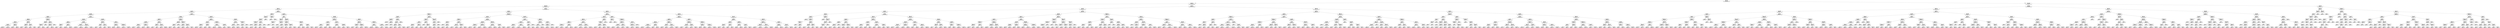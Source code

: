digraph Tree {
node [shape=box] ;
0 [label="NOC <= 181.5\ngini = 0.75\nsamples = 30841\nvalue = [7734, 7835, 7663, 7609]"] ;
1 [label="Sport <= 11.5\ngini = 0.747\nsamples = 24033\nvalue = [6170, 5090, 6888, 5885]"] ;
0 -> 1 [labeldistance=2.5, labelangle=45, headlabel="True"] ;
2 [label="Weight <= 69.25\ngini = 0.741\nsamples = 12769\nvalue = [3047, 2558, 4207, 2957]"] ;
1 -> 2 ;
3 [label="Sport <= 10.5\ngini = 0.719\nsamples = 4264\nvalue = [973, 718, 1694, 879]"] ;
2 -> 3 ;
4 [label="NOC <= 91.5\ngini = 0.737\nsamples = 3113\nvalue = [758, 579, 1059, 717]"] ;
3 -> 4 ;
5 [label="NOC <= 56.5\ngini = 0.745\nsamples = 2059\nvalue = [483, 428, 630, 518]"] ;
4 -> 5 ;
6 [label="Sport <= 9.5\ngini = 0.702\nsamples = 662\nvalue = [126, 93, 284, 159]"] ;
5 -> 6 ;
7 [label="Sport <= 8.5\ngini = 0.697\nsamples = 604\nvalue = [122, 89, 269, 124]"] ;
6 -> 7 ;
8 [label="NOC <= 48.5\ngini = 0.707\nsamples = 576\nvalue = [121, 88, 245, 122]"] ;
7 -> 8 ;
9 [label="NOC <= 28.5\ngini = 0.721\nsamples = 512\nvalue = [113, 84, 200, 115]"] ;
8 -> 9 ;
10 [label="gini = 0.667\nsamples = 216\nvalue = [34, 37, 108, 37]"] ;
9 -> 10 ;
11 [label="gini = 0.738\nsamples = 296\nvalue = [79, 47, 92, 78]"] ;
9 -> 11 ;
12 [label="Height <= 172.5\ngini = 0.474\nsamples = 64\nvalue = [8, 4, 45, 7]"] ;
8 -> 12 ;
13 [label="gini = 0.328\nsamples = 42\nvalue = [5, 1, 34, 2]"] ;
12 -> 13 ;
14 [label="gini = 0.661\nsamples = 22\nvalue = [3, 3, 11, 5]"] ;
12 -> 14 ;
15 [label="Weight <= 68.5\ngini = 0.258\nsamples = 28\nvalue = [1, 1, 24, 2]"] ;
7 -> 15 ;
16 [label="Weight <= 56.0\ngini = 0.156\nsamples = 24\nvalue = [0, 1, 22, 1]"] ;
15 -> 16 ;
17 [label="gini = 0.375\nsamples = 4\nvalue = [0, 1, 3, 0]"] ;
16 -> 17 ;
18 [label="gini = 0.095\nsamples = 20\nvalue = [0, 0, 19, 1]"] ;
16 -> 18 ;
19 [label="NOC <= 42.0\ngini = 0.625\nsamples = 4\nvalue = [1, 0, 2, 1]"] ;
15 -> 19 ;
20 [label="gini = 0.0\nsamples = 2\nvalue = [0, 0, 2, 0]"] ;
19 -> 20 ;
21 [label="gini = 0.5\nsamples = 2\nvalue = [1, 0, 0, 1]"] ;
19 -> 21 ;
22 [label="Host_Country <= 8.0\ngini = 0.559\nsamples = 58\nvalue = [4, 4, 15, 35]"] ;
6 -> 22 ;
23 [label="Weight <= 67.5\ngini = 0.539\nsamples = 16\nvalue = [1, 4, 10, 1]"] ;
22 -> 23 ;
24 [label="Host_Country <= 1.5\ngini = 0.391\nsamples = 13\nvalue = [1, 1, 10, 1]"] ;
23 -> 24 ;
25 [label="gini = 0.667\nsamples = 3\nvalue = [1, 1, 0, 1]"] ;
24 -> 25 ;
26 [label="gini = 0.0\nsamples = 10\nvalue = [0, 0, 10, 0]"] ;
24 -> 26 ;
27 [label="gini = 0.0\nsamples = 3\nvalue = [0, 3, 0, 0]"] ;
23 -> 27 ;
28 [label="Age <= 31.0\ngini = 0.325\nsamples = 42\nvalue = [3, 0, 5, 34]"] ;
22 -> 28 ;
29 [label="Height <= 159.0\ngini = 0.295\nsamples = 41\nvalue = [2, 0, 5, 34]"] ;
28 -> 29 ;
30 [label="gini = 0.0\nsamples = 1\nvalue = [0, 0, 1, 0]"] ;
29 -> 30 ;
31 [label="gini = 0.265\nsamples = 40\nvalue = [2, 0, 4, 34]"] ;
29 -> 31 ;
32 [label="gini = 0.0\nsamples = 1\nvalue = [1, 0, 0, 0]"] ;
28 -> 32 ;
33 [label="NOC <= 70.5\ngini = 0.75\nsamples = 1397\nvalue = [357, 335, 346, 359]"] ;
5 -> 33 ;
34 [label="NOC <= 61.5\ngini = 0.747\nsamples = 1008\nvalue = [278, 248, 209, 273]"] ;
33 -> 34 ;
35 [label="Sport <= 0.5\ngini = 0.729\nsamples = 186\nvalue = [36, 68, 48, 34]"] ;
34 -> 35 ;
36 [label="Weight <= 59.5\ngini = 0.245\nsamples = 7\nvalue = [6, 0, 1, 0]"] ;
35 -> 36 ;
37 [label="gini = 0.0\nsamples = 1\nvalue = [0, 0, 1, 0]"] ;
36 -> 37 ;
38 [label="gini = 0.0\nsamples = 6\nvalue = [6, 0, 0, 0]"] ;
36 -> 38 ;
39 [label="Sport <= 3.5\ngini = 0.723\nsamples = 179\nvalue = [30, 68, 47, 34]"] ;
35 -> 39 ;
40 [label="gini = 0.703\nsamples = 150\nvalue = [20, 64, 34, 32]"] ;
39 -> 40 ;
41 [label="gini = 0.656\nsamples = 29\nvalue = [10, 4, 13, 2]"] ;
39 -> 41 ;
42 [label="NOC <= 66.5\ngini = 0.742\nsamples = 822\nvalue = [242, 180, 161, 239]"] ;
34 -> 42 ;
43 [label="Sport <= 7.5\ngini = 0.743\nsamples = 518\nvalue = [160, 100, 125, 133]"] ;
42 -> 43 ;
44 [label="gini = 0.726\nsamples = 355\nvalue = [122, 46, 92, 95]"] ;
43 -> 44 ;
45 [label="gini = 0.741\nsamples = 163\nvalue = [38, 54, 33, 38]"] ;
43 -> 45 ;
46 [label="Height <= 174.5\ngini = 0.722\nsamples = 304\nvalue = [82, 80, 36, 106]"] ;
42 -> 46 ;
47 [label="gini = 0.714\nsamples = 213\nvalue = [59, 68, 19, 67]"] ;
46 -> 47 ;
48 [label="gini = 0.7\nsamples = 91\nvalue = [23, 12, 17, 39]"] ;
46 -> 48 ;
49 [label="NOC <= 80.0\ngini = 0.736\nsamples = 389\nvalue = [79, 87, 137, 86]"] ;
33 -> 49 ;
50 [label="Weight <= 53.0\ngini = 0.205\nsamples = 45\nvalue = [2, 1, 40, 2]"] ;
49 -> 50 ;
51 [label="Age <= 24.0\ngini = 0.5\nsamples = 2\nvalue = [0, 0, 1, 1]"] ;
50 -> 51 ;
52 [label="gini = 0.0\nsamples = 1\nvalue = [0, 0, 1, 0]"] ;
51 -> 52 ;
53 [label="gini = 0.0\nsamples = 1\nvalue = [0, 0, 0, 1]"] ;
51 -> 53 ;
54 [label="NOC <= 71.5\ngini = 0.174\nsamples = 43\nvalue = [2, 1, 39, 1]"] ;
50 -> 54 ;
55 [label="gini = 0.5\nsamples = 6\nvalue = [1, 0, 4, 1]"] ;
54 -> 55 ;
56 [label="gini = 0.104\nsamples = 37\nvalue = [1, 1, 35, 0]"] ;
54 -> 56 ;
57 [label="Sport <= 4.5\ngini = 0.748\nsamples = 344\nvalue = [77, 86, 97, 84]"] ;
49 -> 57 ;
58 [label="Height <= 163.5\ngini = 0.678\nsamples = 137\nvalue = [25, 24, 66, 22]"] ;
57 -> 58 ;
59 [label="gini = 0.655\nsamples = 20\nvalue = [1, 3, 8, 8]"] ;
58 -> 59 ;
60 [label="gini = 0.666\nsamples = 117\nvalue = [24, 21, 58, 14]"] ;
58 -> 60 ;
61 [label="Host_Country <= 10.5\ngini = 0.735\nsamples = 207\nvalue = [52, 62, 31, 62]"] ;
57 -> 61 ;
62 [label="gini = 0.714\nsamples = 125\nvalue = [27, 51, 19, 28]"] ;
61 -> 62 ;
63 [label="gini = 0.696\nsamples = 82\nvalue = [25, 11, 12, 34]"] ;
61 -> 63 ;
64 [label="NOC <= 128.5\ngini = 0.71\nsamples = 1054\nvalue = [275, 151, 429, 199]"] ;
4 -> 64 ;
65 [label="Sport <= 4.5\ngini = 0.661\nsamples = 357\nvalue = [74, 46, 180, 57]"] ;
64 -> 65 ;
66 [label="NOC <= 99.5\ngini = 0.703\nsamples = 271\nvalue = [51, 46, 118, 56]"] ;
65 -> 66 ;
67 [label="NOC <= 96.5\ngini = 0.735\nsamples = 185\nvalue = [37, 36, 64, 48]"] ;
66 -> 67 ;
68 [label="Age <= 21.5\ngini = 0.65\nsamples = 90\nvalue = [21, 9, 46, 14]"] ;
67 -> 68 ;
69 [label="gini = 0.371\nsamples = 23\nvalue = [2, 1, 18, 2]"] ;
68 -> 69 ;
70 [label="gini = 0.699\nsamples = 67\nvalue = [19, 8, 28, 12]"] ;
68 -> 70 ;
71 [label="Host_Country <= 11.5\ngini = 0.727\nsamples = 95\nvalue = [16, 27, 18, 34]"] ;
67 -> 71 ;
72 [label="gini = 0.719\nsamples = 54\nvalue = [8, 21, 12, 13]"] ;
71 -> 72 ;
73 [label="gini = 0.657\nsamples = 41\nvalue = [8, 6, 6, 21]"] ;
71 -> 73 ;
74 [label="NOC <= 112.0\ngini = 0.557\nsamples = 86\nvalue = [14, 10, 54, 8]"] ;
66 -> 74 ;
75 [label="Weight <= 67.5\ngini = 0.117\nsamples = 16\nvalue = [0, 1, 15, 0]"] ;
74 -> 75 ;
76 [label="gini = 0.0\nsamples = 14\nvalue = [0, 0, 14, 0]"] ;
75 -> 76 ;
77 [label="gini = 0.5\nsamples = 2\nvalue = [0, 1, 1, 0]"] ;
75 -> 77 ;
78 [label="NOC <= 113.5\ngini = 0.62\nsamples = 70\nvalue = [14, 9, 39, 8]"] ;
74 -> 78 ;
79 [label="gini = 0.729\nsamples = 15\nvalue = [5, 4, 4, 2]"] ;
78 -> 79 ;
80 [label="gini = 0.548\nsamples = 55\nvalue = [9, 5, 35, 6]"] ;
78 -> 80 ;
81 [label="Host_Country <= 11.5\ngini = 0.409\nsamples = 86\nvalue = [23, 0, 62, 1]"] ;
65 -> 81 ;
82 [label="Age <= 20.5\ngini = 0.095\nsamples = 40\nvalue = [2, 0, 38, 0]"] ;
81 -> 82 ;
83 [label="Age <= 19.5\ngini = 0.408\nsamples = 7\nvalue = [2, 0, 5, 0]"] ;
82 -> 83 ;
84 [label="gini = 0.278\nsamples = 6\nvalue = [1, 0, 5, 0]"] ;
83 -> 84 ;
85 [label="gini = 0.0\nsamples = 1\nvalue = [1, 0, 0, 0]"] ;
83 -> 85 ;
86 [label="gini = 0.0\nsamples = 33\nvalue = [0, 0, 33, 0]"] ;
82 -> 86 ;
87 [label="Host_Country <= 15.0\ngini = 0.519\nsamples = 46\nvalue = [21, 0, 24, 1]"] ;
81 -> 87 ;
88 [label="Age <= 22.5\ngini = 0.381\nsamples = 25\nvalue = [19, 0, 5, 1]"] ;
87 -> 88 ;
89 [label="gini = 0.0\nsamples = 5\nvalue = [0, 0, 5, 0]"] ;
88 -> 89 ;
90 [label="gini = 0.095\nsamples = 20\nvalue = [19, 0, 0, 1]"] ;
88 -> 90 ;
91 [label="Weight <= 68.5\ngini = 0.172\nsamples = 21\nvalue = [2, 0, 19, 0]"] ;
87 -> 91 ;
92 [label="gini = 0.1\nsamples = 19\nvalue = [1, 0, 18, 0]"] ;
91 -> 92 ;
93 [label="gini = 0.5\nsamples = 2\nvalue = [1, 0, 1, 0]"] ;
91 -> 93 ;
94 [label="NOC <= 168.5\ngini = 0.725\nsamples = 697\nvalue = [201, 105, 249, 142]"] ;
64 -> 94 ;
95 [label="Age <= 19.5\ngini = 0.732\nsamples = 598\nvalue = [184, 96, 192, 126]"] ;
94 -> 95 ;
96 [label="Sport <= 8.0\ngini = 0.613\nsamples = 52\nvalue = [5, 6, 29, 12]"] ;
95 -> 96 ;
97 [label="Weight <= 62.0\ngini = 0.564\nsamples = 47\nvalue = [5, 4, 29, 9]"] ;
96 -> 97 ;
98 [label="gini = 0.65\nsamples = 35\nvalue = [5, 4, 18, 8]"] ;
97 -> 98 ;
99 [label="gini = 0.153\nsamples = 12\nvalue = [0, 0, 11, 1]"] ;
97 -> 99 ;
100 [label="Weight <= 60.5\ngini = 0.48\nsamples = 5\nvalue = [0, 2, 0, 3]"] ;
96 -> 100 ;
101 [label="gini = 0.0\nsamples = 3\nvalue = [0, 0, 0, 3]"] ;
100 -> 101 ;
102 [label="gini = 0.0\nsamples = 2\nvalue = [0, 2, 0, 0]"] ;
100 -> 102 ;
103 [label="Weight <= 68.5\ngini = 0.733\nsamples = 546\nvalue = [179, 90, 163, 114]"] ;
95 -> 103 ;
104 [label="Sport <= 3.5\ngini = 0.731\nsamples = 503\nvalue = [175, 83, 139, 106]"] ;
103 -> 104 ;
105 [label="gini = 0.736\nsamples = 238\nvalue = [63, 47, 81, 47]"] ;
104 -> 105 ;
106 [label="gini = 0.705\nsamples = 265\nvalue = [112, 36, 58, 59]"] ;
104 -> 106 ;
107 [label="Age <= 22.5\ngini = 0.619\nsamples = 43\nvalue = [4, 7, 24, 8]"] ;
103 -> 107 ;
108 [label="gini = 0.7\nsamples = 10\nvalue = [2, 4, 1, 3]"] ;
107 -> 108 ;
109 [label="gini = 0.479\nsamples = 33\nvalue = [2, 3, 23, 5]"] ;
107 -> 109 ;
110 [label="Sport <= 6.5\ngini = 0.605\nsamples = 99\nvalue = [17, 9, 57, 16]"] ;
94 -> 110 ;
111 [label="Sport <= 4.5\ngini = 0.559\nsamples = 90\nvalue = [17, 7, 56, 10]"] ;
110 -> 111 ;
112 [label="Sport <= 3.5\ngini = 0.605\nsamples = 79\nvalue = [17, 7, 45, 10]"] ;
111 -> 112 ;
113 [label="gini = 0.539\nsamples = 51\nvalue = [7, 5, 33, 6]"] ;
112 -> 113 ;
114 [label="gini = 0.663\nsamples = 28\nvalue = [10, 2, 12, 4]"] ;
112 -> 114 ;
115 [label="gini = 0.0\nsamples = 11\nvalue = [0, 0, 11, 0]"] ;
111 -> 115 ;
116 [label="Host_Country <= 11.0\ngini = 0.494\nsamples = 9\nvalue = [0, 2, 1, 6]"] ;
110 -> 116 ;
117 [label="NOC <= 173.5\ngini = 0.245\nsamples = 7\nvalue = [0, 0, 1, 6]"] ;
116 -> 117 ;
118 [label="gini = 0.0\nsamples = 6\nvalue = [0, 0, 0, 6]"] ;
117 -> 118 ;
119 [label="gini = 0.0\nsamples = 1\nvalue = [0, 0, 1, 0]"] ;
117 -> 119 ;
120 [label="gini = 0.0\nsamples = 2\nvalue = [0, 2, 0, 0]"] ;
116 -> 120 ;
121 [label="NOC <= 35.5\ngini = 0.626\nsamples = 1151\nvalue = [215, 139, 635, 162]"] ;
3 -> 121 ;
122 [label="Weight <= 67.5\ngini = 0.199\nsamples = 102\nvalue = [7, 2, 91, 2]"] ;
121 -> 122 ;
123 [label="Height <= 176.096\ngini = 0.14\nsamples = 95\nvalue = [3, 2, 88, 2]"] ;
122 -> 123 ;
124 [label="Weight <= 66.5\ngini = 0.122\nsamples = 94\nvalue = [3, 2, 88, 1]"] ;
123 -> 124 ;
125 [label="Host_Country <= 10.5\ngini = 0.107\nsamples = 90\nvalue = [2, 2, 85, 1]"] ;
124 -> 125 ;
126 [label="gini = 0.0\nsamples = 43\nvalue = [0, 0, 43, 0]"] ;
125 -> 126 ;
127 [label="Weight <= 64.5\ngini = 0.197\nsamples = 47\nvalue = [2, 2, 42, 1]"] ;
125 -> 127 ;
128 [label="gini = 0.166\nsamples = 45\nvalue = [2, 2, 41, 0]"] ;
127 -> 128 ;
129 [label="gini = 0.5\nsamples = 2\nvalue = [0, 0, 1, 1]"] ;
127 -> 129 ;
130 [label="NOC <= 31.0\ngini = 0.375\nsamples = 4\nvalue = [1, 0, 3, 0]"] ;
124 -> 130 ;
131 [label="Age <= 23.0\ngini = 0.5\nsamples = 2\nvalue = [1, 0, 1, 0]"] ;
130 -> 131 ;
132 [label="gini = 0.0\nsamples = 1\nvalue = [0, 0, 1, 0]"] ;
131 -> 132 ;
133 [label="gini = 0.0\nsamples = 1\nvalue = [1, 0, 0, 0]"] ;
131 -> 133 ;
134 [label="gini = 0.0\nsamples = 2\nvalue = [0, 0, 2, 0]"] ;
130 -> 134 ;
135 [label="gini = 0.0\nsamples = 1\nvalue = [0, 0, 0, 1]"] ;
123 -> 135 ;
136 [label="Host_Country <= 15.0\ngini = 0.49\nsamples = 7\nvalue = [4, 0, 3, 0]"] ;
122 -> 136 ;
137 [label="gini = 0.0\nsamples = 3\nvalue = [0, 0, 3, 0]"] ;
136 -> 137 ;
138 [label="gini = 0.0\nsamples = 4\nvalue = [4, 0, 0, 0]"] ;
136 -> 138 ;
139 [label="NOC <= 42.0\ngini = 0.651\nsamples = 1049\nvalue = [208, 137, 544, 160]"] ;
121 -> 139 ;
140 [label="Sex <= 0.5\ngini = 0.7\nsamples = 67\nvalue = [11, 9, 19, 28]"] ;
139 -> 140 ;
141 [label="Height <= 142.5\ngini = 0.706\nsamples = 17\nvalue = [6, 2, 6, 3]"] ;
140 -> 141 ;
142 [label="Host_Country <= 9.5\ngini = 0.375\nsamples = 4\nvalue = [0, 1, 0, 3]"] ;
141 -> 142 ;
143 [label="gini = 0.5\nsamples = 2\nvalue = [0, 1, 0, 1]"] ;
142 -> 143 ;
144 [label="gini = 0.0\nsamples = 2\nvalue = [0, 0, 0, 2]"] ;
142 -> 144 ;
145 [label="Host_Country <= 13.5\ngini = 0.568\nsamples = 13\nvalue = [6, 1, 6, 0]"] ;
141 -> 145 ;
146 [label="gini = 0.0\nsamples = 4\nvalue = [0, 0, 4, 0]"] ;
145 -> 146 ;
147 [label="Age <= 19.5\ngini = 0.494\nsamples = 9\nvalue = [6, 1, 2, 0]"] ;
145 -> 147 ;
148 [label="gini = 0.32\nsamples = 5\nvalue = [4, 0, 1, 0]"] ;
147 -> 148 ;
149 [label="gini = 0.625\nsamples = 4\nvalue = [2, 1, 1, 0]"] ;
147 -> 149 ;
150 [label="Height <= 164.5\ngini = 0.653\nsamples = 50\nvalue = [5, 7, 13, 25]"] ;
140 -> 150 ;
151 [label="Host_Country <= 13.5\ngini = 0.693\nsamples = 30\nvalue = [3, 7, 7, 13]"] ;
150 -> 151 ;
152 [label="Host_Country <= 7.0\ngini = 0.686\nsamples = 13\nvalue = [2, 2, 6, 3]"] ;
151 -> 152 ;
153 [label="gini = 0.694\nsamples = 7\nvalue = [1, 1, 2, 3]"] ;
152 -> 153 ;
154 [label="gini = 0.5\nsamples = 6\nvalue = [1, 1, 4, 0]"] ;
152 -> 154 ;
155 [label="Height <= 163.5\ngini = 0.561\nsamples = 17\nvalue = [1, 5, 1, 10]"] ;
151 -> 155 ;
156 [label="gini = 0.43\nsamples = 11\nvalue = [0, 2, 1, 8]"] ;
155 -> 156 ;
157 [label="gini = 0.611\nsamples = 6\nvalue = [1, 3, 0, 2]"] ;
155 -> 157 ;
158 [label="Height <= 168.5\ngini = 0.54\nsamples = 20\nvalue = [2, 0, 6, 12]"] ;
150 -> 158 ;
159 [label="Age <= 21.5\ngini = 0.444\nsamples = 12\nvalue = [0, 0, 4, 8]"] ;
158 -> 159 ;
160 [label="gini = 0.5\nsamples = 4\nvalue = [0, 0, 2, 2]"] ;
159 -> 160 ;
161 [label="gini = 0.375\nsamples = 8\nvalue = [0, 0, 2, 6]"] ;
159 -> 161 ;
162 [label="Age <= 21.5\ngini = 0.625\nsamples = 8\nvalue = [2, 0, 2, 4]"] ;
158 -> 162 ;
163 [label="gini = 0.444\nsamples = 3\nvalue = [1, 0, 0, 2]"] ;
162 -> 163 ;
164 [label="gini = 0.64\nsamples = 5\nvalue = [1, 0, 2, 2]"] ;
162 -> 164 ;
165 [label="NOC <= 66.5\ngini = 0.639\nsamples = 982\nvalue = [197, 128, 525, 132]"] ;
139 -> 165 ;
166 [label="Host_Country <= 6.5\ngini = 0.424\nsamples = 200\nvalue = [27, 19, 148, 6]"] ;
165 -> 166 ;
167 [label="NOC <= 61.5\ngini = 0.657\nsamples = 78\nvalue = [16, 19, 38, 5]"] ;
166 -> 167 ;
168 [label="Age <= 19.5\ngini = 0.704\nsamples = 51\nvalue = [13, 19, 15, 4]"] ;
167 -> 168 ;
169 [label="gini = 0.408\nsamples = 14\nvalue = [0, 4, 10, 0]"] ;
168 -> 169 ;
170 [label="gini = 0.682\nsamples = 37\nvalue = [13, 15, 5, 4]"] ;
168 -> 170 ;
171 [label="Weight <= 65.5\ngini = 0.261\nsamples = 27\nvalue = [3, 0, 23, 1]"] ;
167 -> 171 ;
172 [label="gini = 0.087\nsamples = 22\nvalue = [0, 0, 21, 1]"] ;
171 -> 172 ;
173 [label="gini = 0.48\nsamples = 5\nvalue = [3, 0, 2, 0]"] ;
171 -> 173 ;
174 [label="NOC <= 61.5\ngini = 0.179\nsamples = 122\nvalue = [11, 0, 110, 1]"] ;
166 -> 174 ;
175 [label="NOC <= 58.5\ngini = 0.331\nsamples = 54\nvalue = [10, 0, 43, 1]"] ;
174 -> 175 ;
176 [label="gini = 0.0\nsamples = 24\nvalue = [0, 0, 24, 0]"] ;
175 -> 176 ;
177 [label="gini = 0.487\nsamples = 30\nvalue = [10, 0, 19, 1]"] ;
175 -> 177 ;
178 [label="Weight <= 64.5\ngini = 0.029\nsamples = 68\nvalue = [1, 0, 67, 0]"] ;
174 -> 178 ;
179 [label="gini = 0.0\nsamples = 51\nvalue = [0, 0, 51, 0]"] ;
178 -> 179 ;
180 [label="gini = 0.111\nsamples = 17\nvalue = [1, 0, 16, 0]"] ;
178 -> 180 ;
181 [label="NOC <= 68.5\ngini = 0.675\nsamples = 782\nvalue = [170, 109, 377, 126]"] ;
165 -> 181 ;
182 [label="Height <= 157.5\ngini = 0.662\nsamples = 110\nvalue = [52, 6, 25, 27]"] ;
181 -> 182 ;
183 [label="Host_Country <= 9.0\ngini = 0.571\nsamples = 23\nvalue = [13, 3, 0, 7]"] ;
182 -> 183 ;
184 [label="gini = 0.667\nsamples = 6\nvalue = [2, 2, 0, 2]"] ;
183 -> 184 ;
185 [label="gini = 0.491\nsamples = 17\nvalue = [11, 1, 0, 5]"] ;
183 -> 185 ;
186 [label="Host_Country <= 4.5\ngini = 0.662\nsamples = 87\nvalue = [39, 3, 25, 20]"] ;
182 -> 186 ;
187 [label="gini = 0.499\nsamples = 19\nvalue = [12, 0, 6, 1]"] ;
186 -> 187 ;
188 [label="gini = 0.684\nsamples = 68\nvalue = [27, 3, 19, 19]"] ;
186 -> 188 ;
189 [label="Height <= 166.5\ngini = 0.65\nsamples = 672\nvalue = [118, 103, 352, 99]"] ;
181 -> 189 ;
190 [label="Age <= 24.5\ngini = 0.69\nsamples = 513\nvalue = [97, 89, 237, 90]"] ;
189 -> 190 ;
191 [label="gini = 0.638\nsamples = 370\nvalue = [64, 45, 199, 62]"] ;
190 -> 191 ;
192 [label="gini = 0.743\nsamples = 143\nvalue = [33, 44, 38, 28]"] ;
190 -> 192 ;
193 [label="NOC <= 95.5\ngini = 0.448\nsamples = 159\nvalue = [21, 14, 115, 9]"] ;
189 -> 193 ;
194 [label="gini = 0.64\nsamples = 71\nvalue = [17, 11, 37, 6]"] ;
193 -> 194 ;
195 [label="gini = 0.21\nsamples = 88\nvalue = [4, 3, 78, 3]"] ;
193 -> 195 ;
196 [label="Sport <= 3.5\ngini = 0.747\nsamples = 8505\nvalue = [2074, 1840, 2513, 2078]"] ;
2 -> 196 ;
197 [label="Sport <= 0.5\ngini = 0.713\nsamples = 2216\nvalue = [520, 299, 893, 504]"] ;
196 -> 197 ;
198 [label="Host_Country <= 1.5\ngini = 0.723\nsamples = 174\nvalue = [28, 63, 32, 51]"] ;
197 -> 198 ;
199 [label="NOC <= 39.5\ngini = 0.59\nsamples = 80\nvalue = [10, 41, 0, 29]"] ;
198 -> 199 ;
200 [label="Age <= 34.833\ngini = 0.433\nsamples = 45\nvalue = [2, 32, 0, 11]"] ;
199 -> 200 ;
201 [label="gini = 0.418\nsamples = 30\nvalue = [2, 22, 0, 6]"] ;
200 -> 201 ;
202 [label="Age <= 49.0\ngini = 0.444\nsamples = 15\nvalue = [0, 10, 0, 5]"] ;
200 -> 202 ;
203 [label="gini = 0.444\nsamples = 9\nvalue = [0, 6, 0, 3]"] ;
202 -> 203 ;
204 [label="gini = 0.444\nsamples = 6\nvalue = [0, 4, 0, 2]"] ;
202 -> 204 ;
205 [label="NOC <= 95.5\ngini = 0.617\nsamples = 35\nvalue = [8, 9, 0, 18]"] ;
199 -> 205 ;
206 [label="Age <= 42.0\ngini = 0.466\nsamples = 27\nvalue = [8, 1, 0, 18]"] ;
205 -> 206 ;
207 [label="Age <= 39.0\ngini = 0.426\nsamples = 13\nvalue = [4, 0, 0, 9]"] ;
206 -> 207 ;
208 [label="gini = 0.444\nsamples = 9\nvalue = [3, 0, 0, 6]"] ;
207 -> 208 ;
209 [label="gini = 0.375\nsamples = 4\nvalue = [1, 0, 0, 3]"] ;
207 -> 209 ;
210 [label="Age <= 48.5\ngini = 0.5\nsamples = 14\nvalue = [4, 1, 0, 9]"] ;
206 -> 210 ;
211 [label="gini = 0.56\nsamples = 5\nvalue = [1, 1, 0, 3]"] ;
210 -> 211 ;
212 [label="gini = 0.444\nsamples = 9\nvalue = [3, 0, 0, 6]"] ;
210 -> 212 ;
213 [label="gini = 0.0\nsamples = 8\nvalue = [0, 8, 0, 0]"] ;
205 -> 213 ;
214 [label="NOC <= 108.5\ngini = 0.738\nsamples = 94\nvalue = [18, 22, 32, 22]"] ;
198 -> 214 ;
215 [label="Weight <= 78.0\ngini = 0.748\nsamples = 81\nvalue = [18, 22, 22, 19]"] ;
214 -> 215 ;
216 [label="Sex <= 0.5\ngini = 0.732\nsamples = 64\nvalue = [11, 22, 13, 18]"] ;
215 -> 216 ;
217 [label="NOC <= 90.5\ngini = 0.655\nsamples = 20\nvalue = [1, 8, 8, 3]"] ;
216 -> 217 ;
218 [label="gini = 0.583\nsamples = 12\nvalue = [1, 1, 7, 3]"] ;
217 -> 218 ;
219 [label="gini = 0.219\nsamples = 8\nvalue = [0, 7, 1, 0]"] ;
217 -> 219 ;
220 [label="Height <= 171.0\ngini = 0.718\nsamples = 44\nvalue = [10, 14, 5, 15]"] ;
216 -> 220 ;
221 [label="gini = 0.0\nsamples = 3\nvalue = [3, 0, 0, 0]"] ;
220 -> 221 ;
222 [label="gini = 0.706\nsamples = 41\nvalue = [7, 14, 5, 15]"] ;
220 -> 222 ;
223 [label="NOC <= 64.5\ngini = 0.547\nsamples = 17\nvalue = [7, 0, 9, 1]"] ;
215 -> 223 ;
224 [label="gini = 0.0\nsamples = 5\nvalue = [0, 0, 5, 0]"] ;
223 -> 224 ;
225 [label="Height <= 176.5\ngini = 0.542\nsamples = 12\nvalue = [7, 0, 4, 1]"] ;
223 -> 225 ;
226 [label="gini = 0.444\nsamples = 3\nvalue = [0, 0, 2, 1]"] ;
225 -> 226 ;
227 [label="gini = 0.346\nsamples = 9\nvalue = [7, 0, 2, 0]"] ;
225 -> 227 ;
228 [label="Height <= 177.096\ngini = 0.355\nsamples = 13\nvalue = [0, 0, 10, 3]"] ;
214 -> 228 ;
229 [label="NOC <= 164.5\ngini = 0.5\nsamples = 6\nvalue = [0, 0, 3, 3]"] ;
228 -> 229 ;
230 [label="Age <= 38.5\ngini = 0.375\nsamples = 4\nvalue = [0, 0, 3, 1]"] ;
229 -> 230 ;
231 [label="gini = 0.0\nsamples = 3\nvalue = [0, 0, 3, 0]"] ;
230 -> 231 ;
232 [label="gini = 0.0\nsamples = 1\nvalue = [0, 0, 0, 1]"] ;
230 -> 232 ;
233 [label="gini = 0.0\nsamples = 2\nvalue = [0, 0, 0, 2]"] ;
229 -> 233 ;
234 [label="gini = 0.0\nsamples = 7\nvalue = [0, 0, 7, 0]"] ;
228 -> 234 ;
235 [label="Height <= 177.596\ngini = 0.702\nsamples = 2042\nvalue = [492, 236, 861, 453]"] ;
197 -> 235 ;
236 [label="Sex <= 0.5\ngini = 0.642\nsamples = 799\nvalue = [174, 64, 416, 145]"] ;
235 -> 236 ;
237 [label="Weight <= 71.5\ngini = 0.739\nsamples = 131\nvalue = [31, 25, 44, 31]"] ;
236 -> 237 ;
238 [label="NOC <= 52.0\ngini = 0.654\nsamples = 19\nvalue = [2, 9, 2, 6]"] ;
237 -> 238 ;
239 [label="gini = 0.0\nsamples = 3\nvalue = [0, 0, 0, 3]"] ;
238 -> 239 ;
240 [label="Sport <= 1.5\ngini = 0.617\nsamples = 16\nvalue = [2, 9, 2, 3]"] ;
238 -> 240 ;
241 [label="gini = 0.578\nsamples = 15\nvalue = [2, 9, 1, 3]"] ;
240 -> 241 ;
242 [label="gini = 0.0\nsamples = 1\nvalue = [0, 0, 1, 0]"] ;
240 -> 242 ;
243 [label="NOC <= 152.0\ngini = 0.722\nsamples = 112\nvalue = [29, 16, 42, 25]"] ;
237 -> 243 ;
244 [label="NOC <= 78.0\ngini = 0.733\nsamples = 103\nvalue = [27, 16, 35, 25]"] ;
243 -> 244 ;
245 [label="gini = 0.69\nsamples = 71\nvalue = [21, 5, 29, 16]"] ;
244 -> 245 ;
246 [label="gini = 0.732\nsamples = 32\nvalue = [6, 11, 6, 9]"] ;
244 -> 246 ;
247 [label="Host_Country <= 9.5\ngini = 0.346\nsamples = 9\nvalue = [2, 0, 7, 0]"] ;
243 -> 247 ;
248 [label="gini = 0.0\nsamples = 4\nvalue = [0, 0, 4, 0]"] ;
247 -> 248 ;
249 [label="gini = 0.48\nsamples = 5\nvalue = [2, 0, 3, 0]"] ;
247 -> 249 ;
250 [label="NOC <= 84.0\ngini = 0.612\nsamples = 668\nvalue = [143, 39, 372, 114]"] ;
236 -> 250 ;
251 [label="NOC <= 61.5\ngini = 0.659\nsamples = 430\nvalue = [96, 34, 212, 88]"] ;
250 -> 251 ;
252 [label="Weight <= 73.43\ngini = 0.518\nsamples = 155\nvalue = [25, 5, 102, 23]"] ;
251 -> 252 ;
253 [label="gini = 0.491\nsamples = 148\nvalue = [21, 4, 101, 22]"] ;
252 -> 253 ;
254 [label="gini = 0.612\nsamples = 7\nvalue = [4, 1, 1, 1]"] ;
252 -> 254 ;
255 [label="Host_Country <= 5.5\ngini = 0.706\nsamples = 275\nvalue = [71, 29, 110, 65]"] ;
251 -> 255 ;
256 [label="gini = 0.732\nsamples = 101\nvalue = [25, 15, 27, 34]"] ;
255 -> 256 ;
257 [label="gini = 0.664\nsamples = 174\nvalue = [46, 14, 83, 31]"] ;
255 -> 257 ;
258 [label="Weight <= 79.0\ngini = 0.497\nsamples = 238\nvalue = [47, 5, 160, 26]"] ;
250 -> 258 ;
259 [label="NOC <= 164.5\ngini = 0.482\nsamples = 230\nvalue = [43, 5, 158, 24]"] ;
258 -> 259 ;
260 [label="gini = 0.438\nsamples = 182\nvalue = [31, 4, 132, 15]"] ;
259 -> 260 ;
261 [label="gini = 0.609\nsamples = 48\nvalue = [12, 1, 26, 9]"] ;
259 -> 261 ;
262 [label="NOC <= 131.0\ngini = 0.625\nsamples = 8\nvalue = [4, 0, 2, 2]"] ;
258 -> 262 ;
263 [label="gini = 0.0\nsamples = 2\nvalue = [2, 0, 0, 0]"] ;
262 -> 263 ;
264 [label="gini = 0.667\nsamples = 6\nvalue = [2, 0, 2, 2]"] ;
262 -> 264 ;
265 [label="NOC <= 109.5\ngini = 0.726\nsamples = 1243\nvalue = [318, 172, 445, 308]"] ;
235 -> 265 ;
266 [label="NOC <= 108.0\ngini = 0.73\nsamples = 947\nvalue = [266, 127, 304, 250]"] ;
265 -> 266 ;
267 [label="NOC <= 28.5\ngini = 0.73\nsamples = 922\nvalue = [243, 126, 303, 250]"] ;
266 -> 267 ;
268 [label="NOC <= 26.5\ngini = 0.636\nsamples = 126\nvalue = [53, 3, 51, 19]"] ;
267 -> 268 ;
269 [label="gini = 0.604\nsamples = 73\nvalue = [19, 2, 40, 12]"] ;
268 -> 269 ;
270 [label="gini = 0.528\nsamples = 53\nvalue = [34, 1, 11, 7]"] ;
268 -> 270 ;
271 [label="Sport <= 2.5\ngini = 0.735\nsamples = 796\nvalue = [190, 123, 252, 231]"] ;
267 -> 271 ;
272 [label="gini = 0.741\nsamples = 639\nvalue = [165, 114, 197, 163]"] ;
271 -> 272 ;
273 [label="gini = 0.661\nsamples = 157\nvalue = [25, 9, 55, 68]"] ;
271 -> 273 ;
274 [label="Sport <= 2.0\ngini = 0.15\nsamples = 25\nvalue = [23, 1, 1, 0]"] ;
266 -> 274 ;
275 [label="Age <= 28.0\ngini = 0.5\nsamples = 2\nvalue = [0, 1, 1, 0]"] ;
274 -> 275 ;
276 [label="gini = 0.0\nsamples = 1\nvalue = [0, 0, 1, 0]"] ;
275 -> 276 ;
277 [label="gini = 0.0\nsamples = 1\nvalue = [0, 1, 0, 0]"] ;
275 -> 277 ;
278 [label="gini = 0.0\nsamples = 23\nvalue = [23, 0, 0, 0]"] ;
274 -> 278 ;
279 [label="NOC <= 165.5\ngini = 0.681\nsamples = 296\nvalue = [52, 45, 141, 58]"] ;
265 -> 279 ;
280 [label="Height <= 204.5\ngini = 0.609\nsamples = 178\nvalue = [16, 21, 100, 41]"] ;
279 -> 280 ;
281 [label="Sex <= 0.5\ngini = 0.595\nsamples = 171\nvalue = [16, 21, 100, 34]"] ;
280 -> 281 ;
282 [label="gini = 0.722\nsamples = 13\nvalue = [3, 5, 3, 2]"] ;
281 -> 282 ;
283 [label="gini = 0.565\nsamples = 158\nvalue = [13, 16, 97, 32]"] ;
281 -> 283 ;
284 [label="gini = 0.0\nsamples = 7\nvalue = [0, 0, 0, 7]"] ;
280 -> 284 ;
285 [label="Sport <= 2.0\ngini = 0.724\nsamples = 118\nvalue = [36, 24, 41, 17]"] ;
279 -> 285 ;
286 [label="Host_Country <= 8.5\ngini = 0.73\nsamples = 112\nvalue = [36, 24, 35, 17]"] ;
285 -> 286 ;
287 [label="gini = 0.703\nsamples = 62\nvalue = [23, 19, 15, 5]"] ;
286 -> 287 ;
288 [label="gini = 0.705\nsamples = 50\nvalue = [13, 5, 20, 12]"] ;
286 -> 288 ;
289 [label="gini = 0.0\nsamples = 6\nvalue = [0, 0, 6, 0]"] ;
285 -> 289 ;
290 [label="NOC <= 58.5\ngini = 0.75\nsamples = 6289\nvalue = [1554, 1541, 1620, 1574]"] ;
196 -> 290 ;
291 [label="Sport <= 9.5\ngini = 0.728\nsamples = 1333\nvalue = [312, 189, 458, 374]"] ;
290 -> 291 ;
292 [label="NOC <= 50.5\ngini = 0.707\nsamples = 809\nvalue = [219, 115, 331, 144]"] ;
291 -> 292 ;
293 [label="Sport <= 5.5\ngini = 0.716\nsamples = 739\nvalue = [213, 110, 283, 133]"] ;
292 -> 293 ;
294 [label="Weight <= 76.5\ngini = 0.73\nsamples = 248\nvalue = [85, 40, 72, 51]"] ;
293 -> 294 ;
295 [label="Host_Country <= 0.5\ngini = 0.73\nsamples = 164\nvalue = [47, 22, 53, 42]"] ;
294 -> 295 ;
296 [label="gini = 0.46\nsamples = 10\nvalue = [7, 0, 2, 1]"] ;
295 -> 296 ;
297 [label="gini = 0.732\nsamples = 154\nvalue = [40, 22, 51, 41]"] ;
295 -> 297 ;
298 [label="NOC <= 31.0\ngini = 0.687\nsamples = 84\nvalue = [38, 18, 19, 9]"] ;
294 -> 298 ;
299 [label="gini = 0.563\nsamples = 52\nvalue = [31, 4, 14, 3]"] ;
298 -> 299 ;
300 [label="gini = 0.701\nsamples = 32\nvalue = [7, 14, 5, 6]"] ;
298 -> 300 ;
301 [label="NOC <= 24.5\ngini = 0.699\nsamples = 491\nvalue = [128, 70, 211, 82]"] ;
293 -> 301 ;
302 [label="NOC <= 8.5\ngini = 0.723\nsamples = 298\nvalue = [92, 47, 105, 54]"] ;
301 -> 302 ;
303 [label="gini = 0.32\nsamples = 25\nvalue = [5, 0, 20, 0]"] ;
302 -> 303 ;
304 [label="gini = 0.733\nsamples = 273\nvalue = [87, 47, 85, 54]"] ;
302 -> 304 ;
305 [label="NOC <= 44.0\ngini = 0.628\nsamples = 193\nvalue = [36, 23, 106, 28]"] ;
301 -> 305 ;
306 [label="gini = 0.483\nsamples = 84\nvalue = [14, 3, 58, 9]"] ;
305 -> 306 ;
307 [label="gini = 0.701\nsamples = 109\nvalue = [22, 20, 48, 19]"] ;
305 -> 307 ;
308 [label="Sport <= 8.5\ngini = 0.493\nsamples = 70\nvalue = [6, 5, 48, 11]"] ;
292 -> 308 ;
309 [label="Host_Country <= 12.5\ngini = 0.6\nsamples = 52\nvalue = [6, 5, 30, 11]"] ;
308 -> 309 ;
310 [label="Age <= 38.0\ngini = 0.457\nsamples = 28\nvalue = [0, 1, 19, 8]"] ;
309 -> 310 ;
311 [label="gini = 0.411\nsamples = 26\nvalue = [0, 1, 19, 6]"] ;
310 -> 311 ;
312 [label="gini = 0.0\nsamples = 2\nvalue = [0, 0, 0, 2]"] ;
310 -> 312 ;
313 [label="Age <= 28.5\ngini = 0.684\nsamples = 24\nvalue = [6, 4, 11, 3]"] ;
309 -> 313 ;
314 [label="gini = 0.611\nsamples = 18\nvalue = [6, 0, 9, 3]"] ;
313 -> 314 ;
315 [label="gini = 0.444\nsamples = 6\nvalue = [0, 4, 2, 0]"] ;
313 -> 315 ;
316 [label="gini = 0.0\nsamples = 18\nvalue = [0, 0, 18, 0]"] ;
308 -> 316 ;
317 [label="Sex <= 0.5\ngini = 0.697\nsamples = 524\nvalue = [93, 74, 127, 230]"] ;
291 -> 317 ;
318 [label="Weight <= 71.43\ngini = 0.18\nsamples = 20\nvalue = [0, 0, 18, 2]"] ;
317 -> 318 ;
319 [label="gini = 0.0\nsamples = 2\nvalue = [0, 0, 0, 2]"] ;
318 -> 319 ;
320 [label="gini = 0.0\nsamples = 18\nvalue = [0, 0, 18, 0]"] ;
318 -> 320 ;
321 [label="Host_Country <= 6.5\ngini = 0.693\nsamples = 504\nvalue = [93, 74, 109, 228]"] ;
317 -> 321 ;
322 [label="Host_Country <= 3.5\ngini = 0.742\nsamples = 246\nvalue = [59, 47, 62, 78]"] ;
321 -> 322 ;
323 [label="NOC <= 47.5\ngini = 0.699\nsamples = 163\nvalue = [37, 47, 14, 65]"] ;
322 -> 323 ;
324 [label="gini = 0.681\nsamples = 82\nvalue = [37, 13, 9, 23]"] ;
323 -> 324 ;
325 [label="gini = 0.551\nsamples = 81\nvalue = [0, 34, 5, 42]"] ;
323 -> 325 ;
326 [label="Sport <= 10.5\ngini = 0.571\nsamples = 83\nvalue = [22, 0, 48, 13]"] ;
322 -> 326 ;
327 [label="gini = 0.634\nsamples = 46\nvalue = [22, 0, 11, 13]"] ;
326 -> 327 ;
328 [label="gini = 0.0\nsamples = 37\nvalue = [0, 0, 37, 0]"] ;
326 -> 328 ;
329 [label="NOC <= 51.5\ngini = 0.6\nsamples = 258\nvalue = [34, 27, 47, 150]"] ;
321 -> 329 ;
330 [label="Host_Country <= 14.5\ngini = 0.574\nsamples = 245\nvalue = [34, 27, 34, 150]"] ;
329 -> 330 ;
331 [label="gini = 0.485\nsamples = 114\nvalue = [0, 12, 25, 77]"] ;
330 -> 331 ;
332 [label="gini = 0.604\nsamples = 131\nvalue = [34, 15, 9, 73]"] ;
330 -> 332 ;
333 [label="gini = 0.0\nsamples = 13\nvalue = [0, 0, 13, 0]"] ;
329 -> 333 ;
334 [label="NOC <= 93.5\ngini = 0.749\nsamples = 4956\nvalue = [1242, 1352, 1162, 1200]"] ;
290 -> 334 ;
335 [label="Sport <= 10.5\ngini = 0.743\nsamples = 3012\nvalue = [769, 928, 583, 732]"] ;
334 -> 335 ;
336 [label="NOC <= 90.5\ngini = 0.736\nsamples = 2411\nvalue = [603, 786, 392, 630]"] ;
335 -> 336 ;
337 [label="NOC <= 81.5\ngini = 0.741\nsamples = 1900\nvalue = [504, 589, 340, 467]"] ;
336 -> 337 ;
338 [label="NOC <= 61.5\ngini = 0.739\nsamples = 1867\nvalue = [501, 589, 312, 465]"] ;
337 -> 338 ;
339 [label="gini = 0.684\nsamples = 63\nvalue = [14, 13, 29, 7]"] ;
338 -> 339 ;
340 [label="gini = 0.736\nsamples = 1804\nvalue = [487, 576, 283, 458]"] ;
338 -> 340 ;
341 [label="Age <= 20.5\ngini = 0.268\nsamples = 33\nvalue = [3, 0, 28, 2]"] ;
337 -> 341 ;
342 [label="gini = 0.625\nsamples = 4\nvalue = [2, 0, 1, 1]"] ;
341 -> 342 ;
343 [label="gini = 0.131\nsamples = 29\nvalue = [1, 0, 27, 1]"] ;
341 -> 343 ;
344 [label="Host_Country <= 1.5\ngini = 0.702\nsamples = 511\nvalue = [99, 197, 52, 163]"] ;
336 -> 344 ;
345 [label="Sport <= 8.5\ngini = 0.485\nsamples = 71\nvalue = [11, 49, 3, 8]"] ;
344 -> 345 ;
346 [label="gini = 0.685\nsamples = 29\nvalue = [9, 12, 2, 6]"] ;
345 -> 346 ;
347 [label="gini = 0.219\nsamples = 42\nvalue = [2, 37, 1, 2]"] ;
345 -> 347 ;
348 [label="Sport <= 9.5\ngini = 0.71\nsamples = 440\nvalue = [88, 148, 49, 155]"] ;
344 -> 348 ;
349 [label="gini = 0.698\nsamples = 406\nvalue = [72, 137, 42, 155]"] ;
348 -> 349 ;
350 [label="gini = 0.631\nsamples = 34\nvalue = [16, 11, 7, 0]"] ;
348 -> 350 ;
351 [label="NOC <= 66.5\ngini = 0.738\nsamples = 601\nvalue = [166, 142, 191, 102]"] ;
335 -> 351 ;
352 [label="Host_Country <= 14.0\ngini = 0.668\nsamples = 258\nvalue = [107, 19, 94, 38]"] ;
351 -> 352 ;
353 [label="NOC <= 61.5\ngini = 0.642\nsamples = 208\nvalue = [81, 19, 91, 17]"] ;
352 -> 353 ;
354 [label="gini = 0.627\nsamples = 71\nvalue = [38, 15, 14, 4]"] ;
353 -> 354 ;
355 [label="gini = 0.576\nsamples = 137\nvalue = [43, 4, 77, 13]"] ;
353 -> 355 ;
356 [label="NOC <= 64.0\ngini = 0.55\nsamples = 50\nvalue = [26, 0, 3, 21]"] ;
352 -> 356 ;
357 [label="gini = 0.278\nsamples = 25\nvalue = [3, 0, 1, 21]"] ;
356 -> 357 ;
358 [label="gini = 0.147\nsamples = 25\nvalue = [23, 0, 2, 0]"] ;
356 -> 358 ;
359 [label="Host_Country <= 1.5\ngini = 0.727\nsamples = 343\nvalue = [59, 123, 97, 64]"] ;
351 -> 359 ;
360 [label="Host_Country <= 0.5\ngini = 0.45\nsamples = 52\nvalue = [0, 37, 9, 6]"] ;
359 -> 360 ;
361 [label="gini = 0.656\nsamples = 24\nvalue = [0, 9, 9, 6]"] ;
360 -> 361 ;
362 [label="gini = 0.0\nsamples = 28\nvalue = [0, 28, 0, 0]"] ;
360 -> 362 ;
363 [label="Host_Country <= 11.5\ngini = 0.74\nsamples = 291\nvalue = [59, 86, 88, 58]"] ;
359 -> 363 ;
364 [label="gini = 0.721\nsamples = 208\nvalue = [54, 57, 73, 24]"] ;
363 -> 364 ;
365 [label="gini = 0.674\nsamples = 83\nvalue = [5, 29, 15, 34]"] ;
363 -> 365 ;
366 [label="NOC <= 127.5\ngini = 0.747\nsamples = 1944\nvalue = [473, 424, 579, 468]"] ;
334 -> 366 ;
367 [label="Sport <= 4.5\ngini = 0.436\nsamples = 194\nvalue = [26, 9, 142, 17]"] ;
366 -> 367 ;
368 [label="Age <= 24.5\ngini = 0.673\nsamples = 30\nvalue = [10, 3, 13, 4]"] ;
367 -> 368 ;
369 [label="NOC <= 108.5\ngini = 0.704\nsamples = 19\nvalue = [8, 3, 5, 3]"] ;
368 -> 369 ;
370 [label="gini = 0.627\nsamples = 13\nvalue = [7, 3, 1, 2]"] ;
369 -> 370 ;
371 [label="gini = 0.5\nsamples = 6\nvalue = [1, 0, 4, 1]"] ;
369 -> 371 ;
372 [label="NOC <= 115.5\ngini = 0.43\nsamples = 11\nvalue = [2, 0, 8, 1]"] ;
368 -> 372 ;
373 [label="gini = 0.219\nsamples = 8\nvalue = [0, 0, 7, 1]"] ;
372 -> 373 ;
374 [label="gini = 0.444\nsamples = 3\nvalue = [2, 0, 1, 0]"] ;
372 -> 374 ;
375 [label="Age <= 26.5\ngini = 0.364\nsamples = 164\nvalue = [16, 6, 129, 13]"] ;
367 -> 375 ;
376 [label="NOC <= 95.5\ngini = 0.213\nsamples = 111\nvalue = [8, 0, 98, 5]"] ;
375 -> 376 ;
377 [label="gini = 0.531\nsamples = 24\nvalue = [6, 0, 15, 3]"] ;
376 -> 377 ;
378 [label="gini = 0.089\nsamples = 87\nvalue = [2, 0, 83, 2]"] ;
376 -> 378 ;
379 [label="NOC <= 115.0\ngini = 0.6\nsamples = 53\nvalue = [8, 6, 31, 8]"] ;
375 -> 379 ;
380 [label="gini = 0.351\nsamples = 34\nvalue = [2, 1, 27, 4]"] ;
379 -> 380 ;
381 [label="gini = 0.742\nsamples = 19\nvalue = [6, 5, 4, 4]"] ;
379 -> 381 ;
382 [label="NOC <= 164.0\ngini = 0.75\nsamples = 1750\nvalue = [447, 415, 437, 451]"] ;
366 -> 382 ;
383 [label="Host_Country <= 7.5\ngini = 0.74\nsamples = 1144\nvalue = [325, 192, 290, 337]"] ;
382 -> 383 ;
384 [label="NOC <= 130.0\ngini = 0.709\nsamples = 634\nvalue = [163, 55, 187, 229]"] ;
383 -> 384 ;
385 [label="gini = 0.659\nsamples = 109\nvalue = [53, 12, 30, 14]"] ;
384 -> 385 ;
386 [label="gini = 0.692\nsamples = 525\nvalue = [110, 43, 157, 215]"] ;
384 -> 386 ;
387 [label="Sport <= 9.5\ngini = 0.741\nsamples = 510\nvalue = [162, 137, 103, 108]"] ;
383 -> 387 ;
388 [label="gini = 0.734\nsamples = 355\nvalue = [114, 54, 86, 101]"] ;
387 -> 388 ;
389 [label="gini = 0.603\nsamples = 155\nvalue = [48, 83, 17, 7]"] ;
387 -> 389 ;
390 [label="NOC <= 167.0\ngini = 0.73\nsamples = 606\nvalue = [122, 223, 147, 114]"] ;
382 -> 390 ;
391 [label="Sport <= 10.5\ngini = 0.691\nsamples = 399\nvalue = [93, 181, 58, 67]"] ;
390 -> 391 ;
392 [label="gini = 0.734\nsamples = 289\nvalue = [92, 88, 48, 61]"] ;
391 -> 392 ;
393 [label="gini = 0.274\nsamples = 110\nvalue = [1, 93, 10, 6]"] ;
391 -> 393 ;
394 [label="NOC <= 171.5\ngini = 0.703\nsamples = 207\nvalue = [29, 42, 89, 47]"] ;
390 -> 394 ;
395 [label="gini = 0.728\nsamples = 173\nvalue = [25, 41, 61, 46]"] ;
394 -> 395 ;
396 [label="gini = 0.306\nsamples = 34\nvalue = [4, 1, 28, 1]"] ;
394 -> 396 ;
397 [label="Sport <= 18.5\ngini = 0.748\nsamples = 11264\nvalue = [3123, 2532, 2681, 2928]"] ;
1 -> 397 ;
398 [label="NOC <= 62.5\ngini = 0.741\nsamples = 5274\nvalue = [1502, 1418, 892, 1462]"] ;
397 -> 398 ;
399 [label="NOC <= 9.0\ngini = 0.74\nsamples = 1622\nvalue = [515, 298, 375, 434]"] ;
398 -> 399 ;
400 [label="Sport <= 17.5\ngini = 0.436\nsamples = 58\nvalue = [3, 2, 42, 11]"] ;
399 -> 400 ;
401 [label="Sport <= 16.0\ngini = 0.247\nsamples = 44\nvalue = [3, 2, 38, 1]"] ;
400 -> 401 ;
402 [label="gini = 0.0\nsamples = 26\nvalue = [0, 0, 26, 0]"] ;
401 -> 402 ;
403 [label="Host_Country <= 4.5\ngini = 0.512\nsamples = 18\nvalue = [3, 2, 12, 1]"] ;
401 -> 403 ;
404 [label="Host_Country <= 3.0\ngini = 0.5\nsamples = 4\nvalue = [0, 2, 2, 0]"] ;
403 -> 404 ;
405 [label="gini = 0.0\nsamples = 1\nvalue = [0, 0, 1, 0]"] ;
404 -> 405 ;
406 [label="Age <= 26.0\ngini = 0.444\nsamples = 3\nvalue = [0, 2, 1, 0]"] ;
404 -> 406 ;
407 [label="gini = 0.0\nsamples = 1\nvalue = [0, 1, 0, 0]"] ;
406 -> 407 ;
408 [label="gini = 0.5\nsamples = 2\nvalue = [0, 1, 1, 0]"] ;
406 -> 408 ;
409 [label="Weight <= 87.0\ngini = 0.439\nsamples = 14\nvalue = [3, 0, 10, 1]"] ;
403 -> 409 ;
410 [label="Age <= 25.333\ngini = 0.298\nsamples = 11\nvalue = [2, 0, 9, 0]"] ;
409 -> 410 ;
411 [label="gini = 0.444\nsamples = 6\nvalue = [2, 0, 4, 0]"] ;
410 -> 411 ;
412 [label="gini = 0.0\nsamples = 5\nvalue = [0, 0, 5, 0]"] ;
410 -> 412 ;
413 [label="Weight <= 89.0\ngini = 0.667\nsamples = 3\nvalue = [1, 0, 1, 1]"] ;
409 -> 413 ;
414 [label="gini = 0.5\nsamples = 2\nvalue = [1, 0, 0, 1]"] ;
413 -> 414 ;
415 [label="gini = 0.0\nsamples = 1\nvalue = [0, 0, 1, 0]"] ;
413 -> 415 ;
416 [label="Host_Country <= 5.5\ngini = 0.408\nsamples = 14\nvalue = [0, 0, 4, 10]"] ;
400 -> 416 ;
417 [label="gini = 0.0\nsamples = 2\nvalue = [0, 0, 2, 0]"] ;
416 -> 417 ;
418 [label="Height <= 177.596\ngini = 0.278\nsamples = 12\nvalue = [0, 0, 2, 10]"] ;
416 -> 418 ;
419 [label="Weight <= 63.0\ngini = 0.165\nsamples = 11\nvalue = [0, 0, 1, 10]"] ;
418 -> 419 ;
420 [label="Host_Country <= 8.0\ngini = 0.5\nsamples = 2\nvalue = [0, 0, 1, 1]"] ;
419 -> 420 ;
421 [label="gini = 0.0\nsamples = 1\nvalue = [0, 0, 0, 1]"] ;
420 -> 421 ;
422 [label="gini = 0.0\nsamples = 1\nvalue = [0, 0, 1, 0]"] ;
420 -> 422 ;
423 [label="gini = 0.0\nsamples = 9\nvalue = [0, 0, 0, 9]"] ;
419 -> 423 ;
424 [label="gini = 0.0\nsamples = 1\nvalue = [0, 0, 1, 0]"] ;
418 -> 424 ;
425 [label="Sex <= 0.5\ngini = 0.739\nsamples = 1564\nvalue = [512, 296, 333, 423]"] ;
399 -> 425 ;
426 [label="Sport <= 13.5\ngini = 0.711\nsamples = 302\nvalue = [100, 110, 42, 50]"] ;
425 -> 426 ;
427 [label="Sport <= 12.5\ngini = 0.564\nsamples = 105\nvalue = [26, 62, 17, 0]"] ;
426 -> 427 ;
428 [label="NOC <= 57.5\ngini = 0.576\nsamples = 47\nvalue = [26, 15, 6, 0]"] ;
427 -> 428 ;
429 [label="NOC <= 43.5\ngini = 0.628\nsamples = 34\nvalue = [13, 15, 6, 0]"] ;
428 -> 429 ;
430 [label="gini = 0.401\nsamples = 18\nvalue = [13, 0, 5, 0]"] ;
429 -> 430 ;
431 [label="gini = 0.117\nsamples = 16\nvalue = [0, 15, 1, 0]"] ;
429 -> 431 ;
432 [label="gini = 0.0\nsamples = 13\nvalue = [13, 0, 0, 0]"] ;
428 -> 432 ;
433 [label="NOC <= 10.5\ngini = 0.307\nsamples = 58\nvalue = [0, 47, 11, 0]"] ;
427 -> 433 ;
434 [label="Host_Country <= 7.0\ngini = 0.157\nsamples = 35\nvalue = [0, 32, 3, 0]"] ;
433 -> 434 ;
435 [label="gini = 0.0\nsamples = 3\nvalue = [0, 0, 3, 0]"] ;
434 -> 435 ;
436 [label="gini = 0.0\nsamples = 32\nvalue = [0, 32, 0, 0]"] ;
434 -> 436 ;
437 [label="Host_Country <= 7.0\ngini = 0.454\nsamples = 23\nvalue = [0, 15, 8, 0]"] ;
433 -> 437 ;
438 [label="gini = 0.117\nsamples = 16\nvalue = [0, 15, 1, 0]"] ;
437 -> 438 ;
439 [label="gini = 0.0\nsamples = 7\nvalue = [0, 0, 7, 0]"] ;
437 -> 439 ;
440 [label="Host_Country <= 7.0\ngini = 0.719\nsamples = 197\nvalue = [74, 48, 25, 50]"] ;
426 -> 440 ;
441 [label="NOC <= 35.5\ngini = 0.687\nsamples = 62\nvalue = [16, 28, 8, 10]"] ;
440 -> 441 ;
442 [label="Age <= 23.0\ngini = 0.544\nsamples = 30\nvalue = [2, 19, 3, 6]"] ;
441 -> 442 ;
443 [label="gini = 0.594\nsamples = 8\nvalue = [0, 1, 3, 4]"] ;
442 -> 443 ;
444 [label="gini = 0.314\nsamples = 22\nvalue = [2, 18, 0, 2]"] ;
442 -> 444 ;
445 [label="Sport <= 17.5\ngini = 0.689\nsamples = 32\nvalue = [14, 9, 5, 4]"] ;
441 -> 445 ;
446 [label="gini = 0.636\nsamples = 27\nvalue = [14, 7, 4, 2]"] ;
445 -> 446 ;
447 [label="gini = 0.64\nsamples = 5\nvalue = [0, 2, 1, 2]"] ;
445 -> 447 ;
448 [label="NOC <= 52.5\ngini = 0.69\nsamples = 135\nvalue = [58, 20, 17, 40]"] ;
440 -> 448 ;
449 [label="NOC <= 26.0\ngini = 0.667\nsamples = 120\nvalue = [53, 10, 17, 40]"] ;
448 -> 449 ;
450 [label="gini = 0.51\nsamples = 27\nvalue = [18, 4, 4, 1]"] ;
449 -> 450 ;
451 [label="gini = 0.659\nsamples = 93\nvalue = [35, 6, 13, 39]"] ;
449 -> 451 ;
452 [label="Weight <= 47.0\ngini = 0.444\nsamples = 15\nvalue = [5, 10, 0, 0]"] ;
448 -> 452 ;
453 [label="gini = 0.0\nsamples = 6\nvalue = [0, 6, 0, 0]"] ;
452 -> 453 ;
454 [label="gini = 0.494\nsamples = 9\nvalue = [5, 4, 0, 0]"] ;
452 -> 454 ;
455 [label="Weight <= 79.5\ngini = 0.731\nsamples = 1262\nvalue = [412, 186, 291, 373]"] ;
425 -> 455 ;
456 [label="NOC <= 56.5\ngini = 0.713\nsamples = 897\nvalue = [299, 93, 202, 303]"] ;
455 -> 456 ;
457 [label="NOC <= 33.5\ngini = 0.707\nsamples = 592\nvalue = [168, 51, 153, 220]"] ;
456 -> 457 ;
458 [label="Sport <= 12.5\ngini = 0.68\nsamples = 370\nvalue = [130, 19, 78, 143]"] ;
457 -> 458 ;
459 [label="gini = 0.083\nsamples = 23\nvalue = [0, 0, 1, 22]"] ;
458 -> 459 ;
460 [label="gini = 0.686\nsamples = 347\nvalue = [130, 19, 77, 121]"] ;
458 -> 460 ;
461 [label="Host_Country <= 12.5\ngini = 0.715\nsamples = 222\nvalue = [38, 32, 75, 77]"] ;
457 -> 461 ;
462 [label="gini = 0.689\nsamples = 140\nvalue = [29, 13, 61, 37]"] ;
461 -> 462 ;
463 [label="gini = 0.667\nsamples = 82\nvalue = [9, 19, 14, 40]"] ;
461 -> 463 ;
464 [label="NOC <= 61.5\ngini = 0.697\nsamples = 305\nvalue = [131, 42, 49, 83]"] ;
456 -> 464 ;
465 [label="Sport <= 14.5\ngini = 0.572\nsamples = 75\nvalue = [46, 7, 11, 11]"] ;
464 -> 465 ;
466 [label="gini = 0.219\nsamples = 8\nvalue = [0, 7, 1, 0]"] ;
465 -> 466 ;
467 [label="gini = 0.479\nsamples = 67\nvalue = [46, 0, 10, 11]"] ;
465 -> 467 ;
468 [label="Sport <= 16.0\ngini = 0.715\nsamples = 230\nvalue = [85, 35, 38, 72]"] ;
464 -> 468 ;
469 [label="gini = 0.574\nsamples = 31\nvalue = [16, 3, 12, 0]"] ;
468 -> 469 ;
470 [label="gini = 0.706\nsamples = 199\nvalue = [69, 32, 26, 72]"] ;
468 -> 470 ;
471 [label="Sport <= 12.5\ngini = 0.743\nsamples = 365\nvalue = [113, 93, 89, 70]"] ;
455 -> 471 ;
472 [label="NOC <= 45.0\ngini = 0.619\nsamples = 55\nvalue = [27, 18, 10, 0]"] ;
471 -> 472 ;
473 [label="Height <= 184.5\ngini = 0.153\nsamples = 12\nvalue = [0, 11, 1, 0]"] ;
472 -> 473 ;
474 [label="gini = 0.0\nsamples = 1\nvalue = [0, 0, 1, 0]"] ;
473 -> 474 ;
475 [label="gini = 0.0\nsamples = 11\nvalue = [0, 11, 0, 0]"] ;
473 -> 475 ;
476 [label="NOC <= 60.5\ngini = 0.535\nsamples = 43\nvalue = [27, 7, 9, 0]"] ;
472 -> 476 ;
477 [label="gini = 0.638\nsamples = 30\nvalue = [14, 7, 9, 0]"] ;
476 -> 477 ;
478 [label="gini = 0.0\nsamples = 13\nvalue = [13, 0, 0, 0]"] ;
476 -> 478 ;
479 [label="Sport <= 13.5\ngini = 0.749\nsamples = 310\nvalue = [86, 75, 79, 70]"] ;
471 -> 479 ;
480 [label="Host_Country <= 7.5\ngini = 0.571\nsamples = 21\nvalue = [8, 0, 2, 11]"] ;
479 -> 480 ;
481 [label="gini = 0.346\nsamples = 9\nvalue = [0, 0, 2, 7]"] ;
480 -> 481 ;
482 [label="gini = 0.444\nsamples = 12\nvalue = [8, 0, 0, 4]"] ;
480 -> 482 ;
483 [label="Host_Country <= 11.5\ngini = 0.747\nsamples = 289\nvalue = [78, 75, 77, 59]"] ;
479 -> 483 ;
484 [label="gini = 0.729\nsamples = 158\nvalue = [35, 48, 52, 23]"] ;
483 -> 484 ;
485 [label="gini = 0.738\nsamples = 131\nvalue = [43, 27, 25, 36]"] ;
483 -> 485 ;
486 [label="NOC <= 83.5\ngini = 0.734\nsamples = 3652\nvalue = [987, 1120, 517, 1028]"] ;
398 -> 486 ;
487 [label="NOC <= 82.0\ngini = 0.698\nsamples = 1601\nvalue = [394, 659, 141, 407]"] ;
486 -> 487 ;
488 [label="Sport <= 14.5\ngini = 0.71\nsamples = 1422\nvalue = [364, 529, 135, 394]"] ;
487 -> 488 ;
489 [label="NOC <= 64.5\ngini = 0.706\nsamples = 479\nvalue = [170, 115, 40, 154]"] ;
488 -> 489 ;
490 [label="Host_Country <= 9.0\ngini = 0.447\nsamples = 94\nvalue = [3, 19, 5, 67]"] ;
489 -> 490 ;
491 [label="Weight <= 86.5\ngini = 0.448\nsamples = 25\nvalue = [1, 18, 4, 2]"] ;
490 -> 491 ;
492 [label="gini = 0.105\nsamples = 18\nvalue = [0, 17, 1, 0]"] ;
491 -> 492 ;
493 [label="gini = 0.694\nsamples = 7\nvalue = [1, 1, 3, 2]"] ;
491 -> 493 ;
494 [label="Sport <= 13.5\ngini = 0.111\nsamples = 69\nvalue = [2, 1, 1, 65]"] ;
490 -> 494 ;
495 [label="gini = 0.0\nsamples = 63\nvalue = [0, 0, 0, 63]"] ;
494 -> 495 ;
496 [label="gini = 0.722\nsamples = 6\nvalue = [2, 1, 1, 2]"] ;
494 -> 496 ;
497 [label="Host_Country <= 12.5\ngini = 0.69\nsamples = 385\nvalue = [167, 96, 35, 87]"] ;
489 -> 497 ;
498 [label="Host_Country <= 6.5\ngini = 0.714\nsamples = 278\nvalue = [89, 80, 24, 85]"] ;
497 -> 498 ;
499 [label="gini = 0.669\nsamples = 192\nvalue = [83, 42, 8, 59]"] ;
498 -> 499 ;
500 [label="gini = 0.674\nsamples = 86\nvalue = [6, 38, 16, 26]"] ;
498 -> 500 ;
501 [label="Weight <= 80.5\ngini = 0.435\nsamples = 107\nvalue = [78, 16, 11, 2]"] ;
497 -> 501 ;
502 [label="gini = 0.289\nsamples = 85\nvalue = [71, 3, 9, 2]"] ;
501 -> 502 ;
503 [label="gini = 0.541\nsamples = 22\nvalue = [7, 13, 2, 0]"] ;
501 -> 503 ;
504 [label="Sex <= 0.5\ngini = 0.69\nsamples = 943\nvalue = [194, 414, 95, 240]"] ;
488 -> 504 ;
505 [label="NOC <= 68.5\ngini = 0.549\nsamples = 120\nvalue = [19, 76, 17, 8]"] ;
504 -> 505 ;
506 [label="NOC <= 66.5\ngini = 0.396\nsamples = 85\nvalue = [6, 65, 8, 6]"] ;
505 -> 506 ;
507 [label="gini = 0.587\nsamples = 15\nvalue = [5, 2, 8, 0]"] ;
506 -> 507 ;
508 [label="gini = 0.182\nsamples = 70\nvalue = [1, 63, 0, 6]"] ;
506 -> 508 ;
509 [label="Host_Country <= 7.0\ngini = 0.694\nsamples = 35\nvalue = [13, 11, 9, 2]"] ;
505 -> 509 ;
510 [label="gini = 0.566\nsamples = 22\nvalue = [13, 6, 1, 2]"] ;
509 -> 510 ;
511 [label="gini = 0.473\nsamples = 13\nvalue = [0, 5, 8, 0]"] ;
509 -> 511 ;
512 [label="Weight <= 86.5\ngini = 0.698\nsamples = 823\nvalue = [175, 338, 78, 232]"] ;
504 -> 512 ;
513 [label="Host_Country <= 1.5\ngini = 0.706\nsamples = 603\nvalue = [120, 224, 63, 196]"] ;
512 -> 513 ;
514 [label="gini = 0.605\nsamples = 28\nvalue = [3, 3, 6, 16]"] ;
513 -> 514 ;
515 [label="gini = 0.703\nsamples = 575\nvalue = [117, 221, 57, 180]"] ;
513 -> 515 ;
516 [label="Host_Country <= 8.0\ngini = 0.638\nsamples = 220\nvalue = [55, 114, 15, 36]"] ;
512 -> 516 ;
517 [label="gini = 0.683\nsamples = 89\nvalue = [31, 35, 6, 17]"] ;
516 -> 517 ;
518 [label="gini = 0.577\nsamples = 131\nvalue = [24, 79, 9, 19]"] ;
516 -> 518 ;
519 [label="Weight <= 71.5\ngini = 0.438\nsamples = 179\nvalue = [30, 130, 6, 13]"] ;
487 -> 519 ;
520 [label="Host_Country <= 13.0\ngini = 0.658\nsamples = 76\nvalue = [27, 33, 4, 12]"] ;
519 -> 520 ;
521 [label="Host_Country <= 11.0\ngini = 0.646\nsamples = 60\nvalue = [27, 20, 1, 12]"] ;
520 -> 521 ;
522 [label="Host_Country <= 9.5\ngini = 0.663\nsamples = 46\nvalue = [13, 20, 1, 12]"] ;
521 -> 522 ;
523 [label="gini = 0.667\nsamples = 33\nvalue = [13, 7, 1, 12]"] ;
522 -> 523 ;
524 [label="gini = 0.0\nsamples = 13\nvalue = [0, 13, 0, 0]"] ;
522 -> 524 ;
525 [label="gini = 0.0\nsamples = 14\nvalue = [14, 0, 0, 0]"] ;
521 -> 525 ;
526 [label="Host_Country <= 15.0\ngini = 0.305\nsamples = 16\nvalue = [0, 13, 3, 0]"] ;
520 -> 526 ;
527 [label="gini = 0.0\nsamples = 13\nvalue = [0, 13, 0, 0]"] ;
526 -> 527 ;
528 [label="gini = 0.0\nsamples = 3\nvalue = [0, 0, 3, 0]"] ;
526 -> 528 ;
529 [label="Weight <= 72.93\ngini = 0.112\nsamples = 103\nvalue = [3, 97, 2, 1]"] ;
519 -> 529 ;
530 [label="Host_Country <= 3.5\ngini = 0.043\nsamples = 92\nvalue = [0, 90, 2, 0]"] ;
529 -> 530 ;
531 [label="Host_Country <= 1.5\ngini = 0.142\nsamples = 13\nvalue = [0, 12, 1, 0]"] ;
530 -> 531 ;
532 [label="gini = 0.0\nsamples = 12\nvalue = [0, 12, 0, 0]"] ;
531 -> 532 ;
533 [label="gini = 0.0\nsamples = 1\nvalue = [0, 0, 1, 0]"] ;
531 -> 533 ;
534 [label="Host_Country <= 14.5\ngini = 0.025\nsamples = 79\nvalue = [0, 78, 1, 0]"] ;
530 -> 534 ;
535 [label="gini = 0.0\nsamples = 63\nvalue = [0, 63, 0, 0]"] ;
534 -> 535 ;
536 [label="gini = 0.117\nsamples = 16\nvalue = [0, 15, 1, 0]"] ;
534 -> 536 ;
537 [label="Height <= 181.5\ngini = 0.512\nsamples = 11\nvalue = [3, 7, 0, 1]"] ;
529 -> 537 ;
538 [label="Height <= 174.5\ngini = 0.42\nsamples = 10\nvalue = [3, 7, 0, 0]"] ;
537 -> 538 ;
539 [label="gini = 0.444\nsamples = 3\nvalue = [2, 1, 0, 0]"] ;
538 -> 539 ;
540 [label="gini = 0.245\nsamples = 7\nvalue = [1, 6, 0, 0]"] ;
538 -> 540 ;
541 [label="gini = 0.0\nsamples = 1\nvalue = [0, 0, 0, 1]"] ;
537 -> 541 ;
542 [label="Host_Country <= 1.5\ngini = 0.741\nsamples = 2051\nvalue = [593, 461, 376, 621]"] ;
486 -> 542 ;
543 [label="Sport <= 17.5\ngini = 0.646\nsamples = 158\nvalue = [22, 80, 14, 42]"] ;
542 -> 543 ;
544 [label="Host_Country <= 0.5\ngini = 0.74\nsamples = 69\nvalue = [19, 15, 13, 22]"] ;
543 -> 544 ;
545 [label="NOC <= 135.0\ngini = 0.564\nsamples = 32\nvalue = [0, 6, 7, 19]"] ;
544 -> 545 ;
546 [label="NOC <= 93.0\ngini = 0.494\nsamples = 9\nvalue = [0, 5, 4, 0]"] ;
545 -> 546 ;
547 [label="gini = 0.278\nsamples = 6\nvalue = [0, 5, 1, 0]"] ;
546 -> 547 ;
548 [label="gini = 0.0\nsamples = 3\nvalue = [0, 0, 3, 0]"] ;
546 -> 548 ;
549 [label="NOC <= 145.5\ngini = 0.299\nsamples = 23\nvalue = [0, 1, 3, 19]"] ;
545 -> 549 ;
550 [label="gini = 0.0\nsamples = 14\nvalue = [0, 0, 0, 14]"] ;
549 -> 550 ;
551 [label="gini = 0.568\nsamples = 9\nvalue = [0, 1, 3, 5]"] ;
549 -> 551 ;
552 [label="NOC <= 131.0\ngini = 0.644\nsamples = 37\nvalue = [19, 9, 6, 3]"] ;
544 -> 552 ;
553 [label="NOC <= 110.0\ngini = 0.653\nsamples = 7\nvalue = [0, 3, 2, 2]"] ;
552 -> 553 ;
554 [label="gini = 0.48\nsamples = 5\nvalue = [0, 3, 0, 2]"] ;
553 -> 554 ;
555 [label="gini = 0.0\nsamples = 2\nvalue = [0, 0, 2, 0]"] ;
553 -> 555 ;
556 [label="NOC <= 148.5\ngini = 0.54\nsamples = 30\nvalue = [19, 6, 4, 1]"] ;
552 -> 556 ;
557 [label="gini = 0.0\nsamples = 15\nvalue = [15, 0, 0, 0]"] ;
556 -> 557 ;
558 [label="gini = 0.693\nsamples = 15\nvalue = [4, 6, 4, 1]"] ;
556 -> 558 ;
559 [label="NOC <= 110.0\ngini = 0.415\nsamples = 89\nvalue = [3, 65, 1, 20]"] ;
543 -> 559 ;
560 [label="Age <= 37.0\ngini = 0.444\nsamples = 3\nvalue = [0, 0, 1, 2]"] ;
559 -> 560 ;
561 [label="gini = 0.0\nsamples = 1\nvalue = [0, 0, 1, 0]"] ;
560 -> 561 ;
562 [label="gini = 0.0\nsamples = 2\nvalue = [0, 0, 0, 2]"] ;
560 -> 562 ;
563 [label="Age <= 39.0\ngini = 0.384\nsamples = 86\nvalue = [3, 65, 0, 18]"] ;
559 -> 563 ;
564 [label="Age <= 29.5\ngini = 0.439\nsamples = 66\nvalue = [2, 46, 0, 18]"] ;
563 -> 564 ;
565 [label="gini = 0.323\nsamples = 31\nvalue = [1, 25, 0, 5]"] ;
564 -> 565 ;
566 [label="gini = 0.501\nsamples = 35\nvalue = [1, 21, 0, 13]"] ;
564 -> 566 ;
567 [label="Age <= 45.5\ngini = 0.095\nsamples = 20\nvalue = [1, 19, 0, 0]"] ;
563 -> 567 ;
568 [label="gini = 0.0\nsamples = 12\nvalue = [0, 12, 0, 0]"] ;
567 -> 568 ;
569 [label="gini = 0.219\nsamples = 8\nvalue = [1, 7, 0, 0]"] ;
567 -> 569 ;
570 [label="Sport <= 12.5\ngini = 0.738\nsamples = 1893\nvalue = [571, 381, 362, 579]"] ;
542 -> 570 ;
571 [label="NOC <= 137.5\ngini = 0.642\nsamples = 262\nvalue = [75, 25, 30, 132]"] ;
570 -> 571 ;
572 [label="NOC <= 97.0\ngini = 0.482\nsamples = 104\nvalue = [0, 25, 9, 70]"] ;
571 -> 572 ;
573 [label="gini = 0.0\nsamples = 8\nvalue = [0, 0, 8, 0]"] ;
572 -> 573 ;
574 [label="Host_Country <= 13.5\ngini = 0.4\nsamples = 96\nvalue = [0, 25, 1, 70]"] ;
572 -> 574 ;
575 [label="gini = 0.471\nsamples = 66\nvalue = [0, 25, 0, 41]"] ;
574 -> 575 ;
576 [label="gini = 0.064\nsamples = 30\nvalue = [0, 0, 1, 29]"] ;
574 -> 576 ;
577 [label="NOC <= 164.5\ngini = 0.603\nsamples = 158\nvalue = [75, 0, 21, 62]"] ;
571 -> 577 ;
578 [label="Host_Country <= 5.0\ngini = 0.363\nsamples = 96\nvalue = [75, 0, 7, 14]"] ;
577 -> 578 ;
579 [label="gini = 0.56\nsamples = 30\nvalue = [14, 0, 2, 14]"] ;
578 -> 579 ;
580 [label="gini = 0.14\nsamples = 66\nvalue = [61, 0, 5, 0]"] ;
578 -> 580 ;
581 [label="Sex <= 0.5\ngini = 0.35\nsamples = 62\nvalue = [0, 0, 14, 48]"] ;
577 -> 581 ;
582 [label="gini = 0.0\nsamples = 3\nvalue = [0, 0, 3, 0]"] ;
581 -> 582 ;
583 [label="gini = 0.303\nsamples = 59\nvalue = [0, 0, 11, 48]"] ;
581 -> 583 ;
584 [label="Host_Country <= 14.5\ngini = 0.743\nsamples = 1631\nvalue = [496, 356, 332, 447]"] ;
570 -> 584 ;
585 [label="Sex <= 0.5\ngini = 0.736\nsamples = 1177\nvalue = [386, 204, 257, 330]"] ;
584 -> 585 ;
586 [label="NOC <= 112.5\ngini = 0.639\nsamples = 155\nvalue = [52, 8, 21, 74]"] ;
585 -> 586 ;
587 [label="gini = 0.411\nsamples = 28\nvalue = [2, 1, 4, 21]"] ;
586 -> 587 ;
588 [label="gini = 0.65\nsamples = 127\nvalue = [50, 7, 17, 53]"] ;
586 -> 588 ;
589 [label="Sport <= 17.5\ngini = 0.74\nsamples = 1022\nvalue = [334, 196, 236, 256]"] ;
585 -> 589 ;
590 [label="gini = 0.734\nsamples = 803\nvalue = [288, 156, 174, 185]"] ;
589 -> 590 ;
591 [label="gini = 0.737\nsamples = 219\nvalue = [46, 40, 62, 71]"] ;
589 -> 591 ;
592 [label="NOC <= 101.0\ngini = 0.735\nsamples = 454\nvalue = [110, 152, 75, 117]"] ;
584 -> 592 ;
593 [label="Sport <= 13.5\ngini = 0.662\nsamples = 109\nvalue = [16, 21, 17, 55]"] ;
592 -> 593 ;
594 [label="gini = 0.069\nsamples = 28\nvalue = [0, 0, 1, 27]"] ;
593 -> 594 ;
595 [label="gini = 0.735\nsamples = 81\nvalue = [16, 21, 16, 28]"] ;
593 -> 595 ;
596 [label="Sport <= 13.5\ngini = 0.721\nsamples = 345\nvalue = [94, 131, 58, 62]"] ;
592 -> 596 ;
597 [label="gini = 0.504\nsamples = 73\nvalue = [16, 48, 9, 0]"] ;
596 -> 597 ;
598 [label="gini = 0.74\nsamples = 272\nvalue = [78, 83, 49, 62]"] ;
596 -> 598 ;
599 [label="Sport <= 22.5\ngini = 0.743\nsamples = 5990\nvalue = [1621, 1114, 1789, 1466]"] ;
397 -> 599 ;
600 [label="NOC <= 73.0\ngini = 0.729\nsamples = 3248\nvalue = [801, 503, 1167, 777]"] ;
599 -> 600 ;
601 [label="NOC <= 62.5\ngini = 0.738\nsamples = 1912\nvalue = [516, 299, 579, 518]"] ;
600 -> 601 ;
602 [label="Host_Country <= 0.5\ngini = 0.721\nsamples = 1155\nvalue = [285, 153, 433, 284]"] ;
601 -> 602 ;
603 [label="NOC <= 18.5\ngini = 0.608\nsamples = 37\nvalue = [4, 21, 8, 4]"] ;
602 -> 603 ;
604 [label="Sport <= 19.5\ngini = 0.472\nsamples = 27\nvalue = [2, 19, 2, 4]"] ;
603 -> 604 ;
605 [label="gini = 0.0\nsamples = 2\nvalue = [0, 0, 2, 0]"] ;
604 -> 605 ;
606 [label="Weight <= 81.5\ngini = 0.39\nsamples = 25\nvalue = [2, 19, 0, 4]"] ;
604 -> 606 ;
607 [label="gini = 0.314\nsamples = 22\nvalue = [2, 18, 0, 2]"] ;
606 -> 607 ;
608 [label="gini = 0.444\nsamples = 3\nvalue = [0, 1, 0, 2]"] ;
606 -> 608 ;
609 [label="Sport <= 19.5\ngini = 0.56\nsamples = 10\nvalue = [2, 2, 6, 0]"] ;
603 -> 609 ;
610 [label="Age <= 27.5\ngini = 0.64\nsamples = 5\nvalue = [2, 2, 1, 0]"] ;
609 -> 610 ;
611 [label="gini = 0.0\nsamples = 2\nvalue = [0, 2, 0, 0]"] ;
610 -> 611 ;
612 [label="gini = 0.444\nsamples = 3\nvalue = [2, 0, 1, 0]"] ;
610 -> 612 ;
613 [label="gini = 0.0\nsamples = 5\nvalue = [0, 0, 5, 0]"] ;
609 -> 613 ;
614 [label="Sport <= 20.5\ngini = 0.716\nsamples = 1118\nvalue = [281, 132, 425, 280]"] ;
602 -> 614 ;
615 [label="NOC <= 10.5\ngini = 0.712\nsamples = 1050\nvalue = [278, 114, 404, 254]"] ;
614 -> 615 ;
616 [label="NOC <= 8.5\ngini = 0.737\nsamples = 267\nvalue = [76, 42, 68, 81]"] ;
615 -> 616 ;
617 [label="gini = 0.562\nsamples = 37\nvalue = [3, 6, 23, 5]"] ;
616 -> 617 ;
618 [label="gini = 0.727\nsamples = 230\nvalue = [73, 36, 45, 76]"] ;
616 -> 618 ;
619 [label="Host_Country <= 6.5\ngini = 0.692\nsamples = 783\nvalue = [202, 72, 336, 173]"] ;
615 -> 619 ;
620 [label="gini = 0.723\nsamples = 372\nvalue = [101, 41, 117, 113]"] ;
619 -> 620 ;
621 [label="gini = 0.629\nsamples = 411\nvalue = [101, 31, 219, 60]"] ;
619 -> 621 ;
622 [label="NOC <= 30.0\ngini = 0.686\nsamples = 68\nvalue = [3, 18, 21, 26]"] ;
614 -> 622 ;
623 [label="gini = 0.0\nsamples = 11\nvalue = [0, 0, 11, 0]"] ;
622 -> 623 ;
624 [label="NOC <= 45.5\ngini = 0.659\nsamples = 57\nvalue = [3, 18, 10, 26]"] ;
622 -> 624 ;
625 [label="gini = 0.632\nsamples = 52\nvalue = [3, 18, 6, 25]"] ;
624 -> 625 ;
626 [label="gini = 0.32\nsamples = 5\nvalue = [0, 0, 4, 1]"] ;
624 -> 626 ;
627 [label="NOC <= 66.5\ngini = 0.737\nsamples = 757\nvalue = [231, 146, 146, 234]"] ;
601 -> 627 ;
628 [label="Host_Country <= 12.5\ngini = 0.731\nsamples = 357\nvalue = [123, 54, 90, 90]"] ;
627 -> 628 ;
629 [label="Host_Country <= 9.5\ngini = 0.735\nsamples = 235\nvalue = [74, 42, 72, 47]"] ;
628 -> 629 ;
630 [label="NOC <= 64.5\ngini = 0.738\nsamples = 174\nvalue = [60, 36, 38, 40]"] ;
629 -> 630 ;
631 [label="gini = 0.587\nsamples = 34\nvalue = [20, 2, 5, 7]"] ;
630 -> 631 ;
632 [label="gini = 0.748\nsamples = 140\nvalue = [40, 34, 33, 33]"] ;
630 -> 632 ;
633 [label="NOC <= 64.5\ngini = 0.614\nsamples = 61\nvalue = [14, 6, 34, 7]"] ;
629 -> 633 ;
634 [label="gini = 0.652\nsamples = 32\nvalue = [13, 3, 13, 3]"] ;
633 -> 634 ;
635 [label="gini = 0.445\nsamples = 29\nvalue = [1, 3, 21, 4]"] ;
633 -> 635 ;
636 [label="Age <= 41.5\ngini = 0.683\nsamples = 122\nvalue = [49, 12, 18, 43]"] ;
628 -> 636 ;
637 [label="Height <= 191.0\ngini = 0.676\nsamples = 109\nvalue = [48, 10, 17, 34]"] ;
636 -> 637 ;
638 [label="gini = 0.663\nsamples = 101\nvalue = [48, 8, 17, 28]"] ;
637 -> 638 ;
639 [label="gini = 0.375\nsamples = 8\nvalue = [0, 2, 0, 6]"] ;
637 -> 639 ;
640 [label="Height <= 157.5\ngini = 0.485\nsamples = 13\nvalue = [1, 2, 1, 9]"] ;
636 -> 640 ;
641 [label="gini = 0.0\nsamples = 1\nvalue = [1, 0, 0, 0]"] ;
640 -> 641 ;
642 [label="gini = 0.403\nsamples = 12\nvalue = [0, 2, 1, 9]"] ;
640 -> 642 ;
643 [label="NOC <= 68.5\ngini = 0.725\nsamples = 400\nvalue = [108, 92, 56, 144]"] ;
627 -> 643 ;
644 [label="Sex <= 0.5\ngini = 0.693\nsamples = 184\nvalue = [34, 65, 16, 69]"] ;
643 -> 644 ;
645 [label="Height <= 177.0\ngini = 0.648\nsamples = 120\nvalue = [17, 56, 7, 40]"] ;
644 -> 645 ;
646 [label="gini = 0.676\nsamples = 93\nvalue = [15, 34, 7, 37]"] ;
645 -> 646 ;
647 [label="gini = 0.318\nsamples = 27\nvalue = [2, 22, 0, 3]"] ;
645 -> 647 ;
648 [label="Host_Country <= 13.0\ngini = 0.685\nsamples = 64\nvalue = [17, 9, 9, 29]"] ;
644 -> 648 ;
649 [label="gini = 0.718\nsamples = 49\nvalue = [15, 8, 8, 18]"] ;
648 -> 649 ;
650 [label="gini = 0.436\nsamples = 15\nvalue = [2, 1, 1, 11]"] ;
648 -> 650 ;
651 [label="Height <= 196.5\ngini = 0.712\nsamples = 216\nvalue = [74, 27, 40, 75]"] ;
643 -> 651 ;
652 [label="Height <= 173.5\ngini = 0.715\nsamples = 204\nvalue = [63, 27, 39, 75]"] ;
651 -> 652 ;
653 [label="gini = 0.635\nsamples = 23\nvalue = [8, 2, 11, 2]"] ;
652 -> 653 ;
654 [label="gini = 0.702\nsamples = 181\nvalue = [55, 25, 28, 73]"] ;
652 -> 654 ;
655 [label="Weight <= 98.5\ngini = 0.153\nsamples = 12\nvalue = [11, 0, 1, 0]"] ;
651 -> 655 ;
656 [label="gini = 0.0\nsamples = 11\nvalue = [11, 0, 0, 0]"] ;
655 -> 656 ;
657 [label="gini = 0.0\nsamples = 1\nvalue = [0, 0, 1, 0]"] ;
655 -> 657 ;
658 [label="Weight <= 72.43\ngini = 0.7\nsamples = 1336\nvalue = [285, 204, 588, 259]"] ;
600 -> 658 ;
659 [label="Sport <= 20.5\ngini = 0.578\nsamples = 399\nvalue = [85, 34, 239, 41]"] ;
658 -> 659 ;
660 [label="NOC <= 153.5\ngini = 0.543\nsamples = 349\nvalue = [55, 31, 224, 39]"] ;
659 -> 660 ;
661 [label="NOC <= 80.5\ngini = 0.581\nsamples = 291\nvalue = [55, 30, 175, 31]"] ;
660 -> 661 ;
662 [label="gini = 0.0\nsamples = 19\nvalue = [0, 0, 19, 0]"] ;
661 -> 662 ;
663 [label="NOC <= 87.0\ngini = 0.605\nsamples = 272\nvalue = [55, 30, 156, 31]"] ;
661 -> 663 ;
664 [label="gini = 0.736\nsamples = 32\nvalue = [8, 9, 10, 5]"] ;
663 -> 664 ;
665 [label="gini = 0.572\nsamples = 240\nvalue = [47, 21, 146, 26]"] ;
663 -> 665 ;
666 [label="Host_Country <= 13.0\ngini = 0.267\nsamples = 58\nvalue = [0, 1, 49, 8]"] ;
660 -> 666 ;
667 [label="Age <= 15.5\ngini = 0.099\nsamples = 39\nvalue = [0, 1, 37, 1]"] ;
666 -> 667 ;
668 [label="gini = 0.278\nsamples = 6\nvalue = [0, 0, 5, 1]"] ;
667 -> 668 ;
669 [label="gini = 0.059\nsamples = 33\nvalue = [0, 1, 32, 0]"] ;
667 -> 669 ;
670 [label="Host_Country <= 15.0\ngini = 0.465\nsamples = 19\nvalue = [0, 0, 12, 7]"] ;
666 -> 670 ;
671 [label="gini = 0.375\nsamples = 8\nvalue = [0, 0, 2, 6]"] ;
670 -> 671 ;
672 [label="gini = 0.165\nsamples = 11\nvalue = [0, 0, 10, 1]"] ;
670 -> 672 ;
673 [label="NOC <= 93.0\ngini = 0.545\nsamples = 50\nvalue = [30, 3, 15, 2]"] ;
659 -> 673 ;
674 [label="gini = 0.0\nsamples = 8\nvalue = [0, 0, 8, 0]"] ;
673 -> 674 ;
675 [label="NOC <= 106.5\ngini = 0.455\nsamples = 42\nvalue = [30, 3, 7, 2]"] ;
673 -> 675 ;
676 [label="Age <= 26.0\ngini = 0.302\nsamples = 35\nvalue = [29, 3, 2, 1]"] ;
675 -> 676 ;
677 [label="gini = 0.225\nsamples = 32\nvalue = [28, 3, 0, 1]"] ;
676 -> 677 ;
678 [label="gini = 0.444\nsamples = 3\nvalue = [1, 0, 2, 0]"] ;
676 -> 678 ;
679 [label="Height <= 177.0\ngini = 0.449\nsamples = 7\nvalue = [1, 0, 5, 1]"] ;
675 -> 679 ;
680 [label="gini = 0.278\nsamples = 6\nvalue = [0, 0, 5, 1]"] ;
679 -> 680 ;
681 [label="gini = 0.0\nsamples = 1\nvalue = [1, 0, 0, 0]"] ;
679 -> 681 ;
682 [label="NOC <= 159.0\ngini = 0.729\nsamples = 937\nvalue = [200, 170, 349, 218]"] ;
658 -> 682 ;
683 [label="NOC <= 134.5\ngini = 0.697\nsamples = 635\nvalue = [106, 106, 283, 140]"] ;
682 -> 683 ;
684 [label="Height <= 190.5\ngini = 0.72\nsamples = 476\nvalue = [83, 94, 188, 111]"] ;
683 -> 684 ;
685 [label="NOC <= 132.0\ngini = 0.729\nsamples = 457\nvalue = [83, 94, 169, 111]"] ;
684 -> 685 ;
686 [label="gini = 0.711\nsamples = 358\nvalue = [66, 64, 150, 78]"] ;
685 -> 686 ;
687 [label="gini = 0.731\nsamples = 99\nvalue = [17, 30, 19, 33]"] ;
685 -> 687 ;
688 [label="gini = 0.0\nsamples = 19\nvalue = [0, 0, 19, 0]"] ;
684 -> 688 ;
689 [label="NOC <= 146.0\ngini = 0.583\nsamples = 159\nvalue = [23, 12, 95, 29]"] ;
683 -> 689 ;
690 [label="Sport <= 21.0\ngini = 0.291\nsamples = 73\nvalue = [6, 2, 61, 4]"] ;
689 -> 690 ;
691 [label="gini = 0.241\nsamples = 68\nvalue = [3, 2, 59, 4]"] ;
690 -> 691 ;
692 [label="gini = 0.48\nsamples = 5\nvalue = [3, 0, 2, 0]"] ;
690 -> 692 ;
693 [label="Weight <= 76.5\ngini = 0.707\nsamples = 86\nvalue = [17, 10, 34, 25]"] ;
689 -> 693 ;
694 [label="gini = 0.625\nsamples = 59\nvalue = [14, 2, 31, 12]"] ;
693 -> 694 ;
695 [label="gini = 0.656\nsamples = 27\nvalue = [3, 8, 3, 13]"] ;
693 -> 695 ;
696 [label="Host_Country <= 1.5\ngini = 0.744\nsamples = 302\nvalue = [94, 64, 66, 78]"] ;
682 -> 696 ;
697 [label="NOC <= 164.5\ngini = 0.611\nsamples = 72\nvalue = [38, 3, 9, 22]"] ;
696 -> 697 ;
698 [label="Age <= 30.5\ngini = 0.255\nsamples = 20\nvalue = [17, 0, 3, 0]"] ;
697 -> 698 ;
699 [label="gini = 0.0\nsamples = 11\nvalue = [11, 0, 0, 0]"] ;
698 -> 699 ;
700 [label="gini = 0.444\nsamples = 9\nvalue = [6, 0, 3, 0]"] ;
698 -> 700 ;
701 [label="Age <= 24.0\ngini = 0.641\nsamples = 52\nvalue = [21, 3, 6, 22]"] ;
697 -> 701 ;
702 [label="gini = 0.531\nsamples = 8\nvalue = [5, 2, 1, 0]"] ;
701 -> 702 ;
703 [label="gini = 0.604\nsamples = 44\nvalue = [16, 1, 5, 22]"] ;
701 -> 703 ;
704 [label="NOC <= 167.0\ngini = 0.75\nsamples = 230\nvalue = [56, 61, 57, 56]"] ;
696 -> 704 ;
705 [label="Sport <= 19.5\ngini = 0.746\nsamples = 206\nvalue = [54, 57, 41, 54]"] ;
704 -> 705 ;
706 [label="gini = 0.731\nsamples = 143\nvalue = [28, 50, 25, 40]"] ;
705 -> 706 ;
707 [label="gini = 0.703\nsamples = 63\nvalue = [26, 7, 16, 14]"] ;
705 -> 707 ;
708 [label="Weight <= 87.5\ngini = 0.514\nsamples = 24\nvalue = [2, 4, 16, 2]"] ;
704 -> 708 ;
709 [label="gini = 0.29\nsamples = 18\nvalue = [1, 2, 15, 0]"] ;
708 -> 709 ;
710 [label="gini = 0.722\nsamples = 6\nvalue = [1, 2, 1, 2]"] ;
708 -> 710 ;
711 [label="NOC <= 11.5\ngini = 0.746\nsamples = 2742\nvalue = [820, 611, 622, 689]"] ;
599 -> 711 ;
712 [label="Height <= 177.596\ngini = 0.648\nsamples = 105\nvalue = [30, 9, 52, 14]"] ;
711 -> 712 ;
713 [label="Sex <= 0.5\ngini = 0.595\nsamples = 70\nvalue = [10, 6, 41, 13]"] ;
712 -> 713 ;
714 [label="NOC <= 8.5\ngini = 0.5\nsamples = 6\nvalue = [4, 0, 1, 1]"] ;
713 -> 714 ;
715 [label="Weight <= 68.43\ngini = 0.5\nsamples = 2\nvalue = [0, 0, 1, 1]"] ;
714 -> 715 ;
716 [label="gini = 0.0\nsamples = 1\nvalue = [0, 0, 0, 1]"] ;
715 -> 716 ;
717 [label="gini = 0.0\nsamples = 1\nvalue = [0, 0, 1, 0]"] ;
715 -> 717 ;
718 [label="gini = 0.0\nsamples = 4\nvalue = [4, 0, 0, 0]"] ;
714 -> 718 ;
719 [label="NOC <= 10.5\ngini = 0.557\nsamples = 64\nvalue = [6, 6, 40, 12]"] ;
713 -> 719 ;
720 [label="Height <= 155.0\ngini = 0.362\nsamples = 33\nvalue = [3, 1, 26, 3]"] ;
719 -> 720 ;
721 [label="gini = 0.0\nsamples = 1\nvalue = [0, 0, 0, 1]"] ;
720 -> 721 ;
722 [label="Height <= 162.5\ngini = 0.326\nsamples = 32\nvalue = [3, 1, 26, 2]"] ;
720 -> 722 ;
723 [label="gini = 0.5\nsamples = 2\nvalue = [0, 1, 1, 0]"] ;
722 -> 723 ;
724 [label="gini = 0.291\nsamples = 30\nvalue = [3, 0, 25, 2]"] ;
722 -> 724 ;
725 [label="Age <= 22.5\ngini = 0.676\nsamples = 31\nvalue = [3, 5, 14, 9]"] ;
719 -> 725 ;
726 [label="Height <= 172.5\ngini = 0.346\nsamples = 9\nvalue = [0, 2, 7, 0]"] ;
725 -> 726 ;
727 [label="gini = 0.0\nsamples = 1\nvalue = [0, 1, 0, 0]"] ;
726 -> 727 ;
728 [label="gini = 0.219\nsamples = 8\nvalue = [0, 1, 7, 0]"] ;
726 -> 728 ;
729 [label="Age <= 27.5\ngini = 0.694\nsamples = 22\nvalue = [3, 3, 7, 9]"] ;
725 -> 729 ;
730 [label="gini = 0.663\nsamples = 14\nvalue = [3, 2, 2, 7]"] ;
729 -> 730 ;
731 [label="gini = 0.531\nsamples = 8\nvalue = [0, 1, 5, 2]"] ;
729 -> 731 ;
732 [label="NOC <= 8.5\ngini = 0.567\nsamples = 35\nvalue = [20, 3, 11, 1]"] ;
712 -> 732 ;
733 [label="Host_Country <= 15.5\ngini = 0.381\nsamples = 21\nvalue = [16, 0, 4, 1]"] ;
732 -> 733 ;
734 [label="Host_Country <= 1.5\ngini = 0.277\nsamples = 19\nvalue = [16, 0, 2, 1]"] ;
733 -> 734 ;
735 [label="gini = 0.0\nsamples = 1\nvalue = [0, 0, 0, 1]"] ;
734 -> 735 ;
736 [label="Host_Country <= 10.0\ngini = 0.198\nsamples = 18\nvalue = [16, 0, 2, 0]"] ;
734 -> 736 ;
737 [label="gini = 0.48\nsamples = 5\nvalue = [3, 0, 2, 0]"] ;
736 -> 737 ;
738 [label="gini = 0.0\nsamples = 13\nvalue = [13, 0, 0, 0]"] ;
736 -> 738 ;
739 [label="gini = 0.0\nsamples = 2\nvalue = [0, 0, 2, 0]"] ;
733 -> 739 ;
740 [label="Host_Country <= 13.5\ngini = 0.622\nsamples = 14\nvalue = [4, 3, 7, 0]"] ;
732 -> 740 ;
741 [label="gini = 0.0\nsamples = 5\nvalue = [0, 0, 5, 0]"] ;
740 -> 741 ;
742 [label="Sport <= 26.5\ngini = 0.642\nsamples = 9\nvalue = [4, 3, 2, 0]"] ;
740 -> 742 ;
743 [label="Age <= 21.5\ngini = 0.56\nsamples = 5\nvalue = [1, 3, 1, 0]"] ;
742 -> 743 ;
744 [label="gini = 0.0\nsamples = 1\nvalue = [0, 0, 1, 0]"] ;
743 -> 744 ;
745 [label="gini = 0.375\nsamples = 4\nvalue = [1, 3, 0, 0]"] ;
743 -> 745 ;
746 [label="Weight <= 109.5\ngini = 0.375\nsamples = 4\nvalue = [3, 0, 1, 0]"] ;
742 -> 746 ;
747 [label="gini = 0.0\nsamples = 3\nvalue = [3, 0, 0, 0]"] ;
746 -> 747 ;
748 [label="gini = 0.0\nsamples = 1\nvalue = [0, 0, 1, 0]"] ;
746 -> 748 ;
749 [label="NOC <= 96.5\ngini = 0.746\nsamples = 2637\nvalue = [790, 602, 570, 675]"] ;
711 -> 749 ;
750 [label="NOC <= 45.0\ngini = 0.745\nsamples = 1832\nvalue = [510, 463, 350, 509]"] ;
749 -> 750 ;
751 [label="Sex <= 0.5\ngini = 0.714\nsamples = 370\nvalue = [100, 54, 70, 146]"] ;
750 -> 751 ;
752 [label="NOC <= 31.0\ngini = 0.627\nsamples = 65\nvalue = [36, 10, 10, 9]"] ;
751 -> 752 ;
753 [label="NOC <= 23.5\ngini = 0.278\nsamples = 30\nvalue = [25, 0, 5, 0]"] ;
752 -> 753 ;
754 [label="gini = 0.0\nsamples = 3\nvalue = [0, 0, 3, 0]"] ;
753 -> 754 ;
755 [label="gini = 0.137\nsamples = 27\nvalue = [25, 0, 2, 0]"] ;
753 -> 755 ;
756 [label="Host_Country <= 13.5\ngini = 0.733\nsamples = 35\nvalue = [11, 10, 5, 9]"] ;
752 -> 756 ;
757 [label="gini = 0.26\nsamples = 13\nvalue = [11, 0, 2, 0]"] ;
756 -> 757 ;
758 [label="gini = 0.607\nsamples = 22\nvalue = [0, 10, 3, 9]"] ;
756 -> 758 ;
759 [label="Height <= 177.096\ngini = 0.695\nsamples = 305\nvalue = [64, 44, 60, 137]"] ;
751 -> 759 ;
760 [label="Height <= 164.5\ngini = 0.739\nsamples = 116\nvalue = [30, 27, 21, 38]"] ;
759 -> 760 ;
761 [label="gini = 0.7\nsamples = 50\nvalue = [17, 14, 3, 16]"] ;
760 -> 761 ;
762 [label="gini = 0.737\nsamples = 66\nvalue = [13, 13, 18, 22]"] ;
760 -> 762 ;
763 [label="Sport <= 23.5\ngini = 0.643\nsamples = 189\nvalue = [34, 17, 39, 99]"] ;
759 -> 763 ;
764 [label="gini = 0.496\nsamples = 11\nvalue = [6, 0, 5, 0]"] ;
763 -> 764 ;
765 [label="gini = 0.62\nsamples = 178\nvalue = [28, 17, 34, 99]"] ;
763 -> 765 ;
766 [label="Sport <= 25.5\ngini = 0.745\nsamples = 1462\nvalue = [410, 409, 280, 363]"] ;
750 -> 766 ;
767 [label="Host_Country <= 10.5\ngini = 0.733\nsamples = 771\nvalue = [204, 253, 114, 200]"] ;
766 -> 767 ;
768 [label="NOC <= 76.5\ngini = 0.715\nsamples = 499\nvalue = [108, 196, 67, 128]"] ;
767 -> 768 ;
769 [label="gini = 0.741\nsamples = 267\nvalue = [72, 69, 46, 80]"] ;
768 -> 769 ;
770 [label="gini = 0.625\nsamples = 232\nvalue = [36, 127, 21, 48]"] ;
768 -> 770 ;
771 [label="NOC <= 59.0\ngini = 0.732\nsamples = 272\nvalue = [96, 57, 47, 72]"] ;
767 -> 771 ;
772 [label="gini = 0.641\nsamples = 43\nvalue = [3, 22, 11, 7]"] ;
771 -> 772 ;
773 [label="gini = 0.706\nsamples = 229\nvalue = [93, 35, 36, 65]"] ;
771 -> 773 ;
774 [label="NOC <= 56.5\ngini = 0.747\nsamples = 691\nvalue = [206, 156, 166, 163]"] ;
766 -> 774 ;
775 [label="Host_Country <= 8.5\ngini = 0.718\nsamples = 66\nvalue = [16, 14, 26, 10]"] ;
774 -> 775 ;
776 [label="gini = 0.738\nsamples = 39\nvalue = [13, 9, 10, 7]"] ;
775 -> 776 ;
777 [label="gini = 0.59\nsamples = 27\nvalue = [3, 5, 16, 3]"] ;
775 -> 777 ;
778 [label="NOC <= 61.5\ngini = 0.746\nsamples = 625\nvalue = [190, 142, 140, 153]"] ;
774 -> 778 ;
779 [label="gini = 0.732\nsamples = 148\nvalue = [42, 45, 20, 41]"] ;
778 -> 779 ;
780 [label="gini = 0.744\nsamples = 477\nvalue = [148, 97, 120, 112]"] ;
778 -> 780 ;
781 [label="Sport <= 26.5\ngini = 0.732\nsamples = 805\nvalue = [280, 139, 220, 166]"] ;
749 -> 781 ;
782 [label="NOC <= 128.5\ngini = 0.695\nsamples = 437\nvalue = [176, 49, 140, 72]"] ;
781 -> 782 ;
783 [label="Host_Country <= 2.5\ngini = 0.507\nsamples = 55\nvalue = [16, 1, 35, 3]"] ;
782 -> 783 ;
784 [label="Sex <= 0.5\ngini = 0.32\nsamples = 16\nvalue = [13, 0, 2, 1]"] ;
783 -> 784 ;
785 [label="gini = 0.0\nsamples = 12\nvalue = [12, 0, 0, 0]"] ;
784 -> 785 ;
786 [label="gini = 0.625\nsamples = 4\nvalue = [1, 0, 2, 1]"] ;
784 -> 786 ;
787 [label="Height <= 157.5\ngini = 0.275\nsamples = 39\nvalue = [3, 1, 33, 2]"] ;
783 -> 787 ;
788 [label="gini = 0.5\nsamples = 2\nvalue = [0, 1, 0, 1]"] ;
787 -> 788 ;
789 [label="gini = 0.197\nsamples = 37\nvalue = [3, 0, 33, 1]"] ;
787 -> 789 ;
790 [label="Host_Country <= 14.5\ngini = 0.701\nsamples = 382\nvalue = [160, 48, 105, 69]"] ;
782 -> 790 ;
791 [label="Sport <= 24.5\ngini = 0.668\nsamples = 301\nvalue = [139, 25, 88, 49]"] ;
790 -> 791 ;
792 [label="gini = 0.682\nsamples = 150\nvalue = [68, 15, 28, 39]"] ;
791 -> 792 ;
793 [label="gini = 0.612\nsamples = 151\nvalue = [71, 10, 60, 10]"] ;
791 -> 793 ;
794 [label="NOC <= 131.0\ngini = 0.747\nsamples = 81\nvalue = [21, 23, 17, 20]"] ;
790 -> 794 ;
795 [label="gini = 0.142\nsamples = 13\nvalue = [0, 12, 1, 0]"] ;
794 -> 795 ;
796 [label="gini = 0.737\nsamples = 68\nvalue = [21, 11, 16, 20]"] ;
794 -> 796 ;
797 [label="NOC <= 148.5\ngini = 0.748\nsamples = 368\nvalue = [104, 90, 80, 94]"] ;
781 -> 797 ;
798 [label="Height <= 158.5\ngini = 0.736\nsamples = 162\nvalue = [49, 27, 50, 36]"] ;
797 -> 798 ;
799 [label="Weight <= 57.5\ngini = 0.617\nsamples = 16\nvalue = [0, 5, 3, 8]"] ;
798 -> 799 ;
800 [label="gini = 0.582\nsamples = 14\nvalue = [0, 3, 3, 8]"] ;
799 -> 800 ;
801 [label="gini = 0.0\nsamples = 2\nvalue = [0, 2, 0, 0]"] ;
799 -> 801 ;
802 [label="NOC <= 147.5\ngini = 0.724\nsamples = 146\nvalue = [49, 22, 47, 28]"] ;
798 -> 802 ;
803 [label="gini = 0.727\nsamples = 141\nvalue = [49, 22, 42, 28]"] ;
802 -> 803 ;
804 [label="gini = 0.0\nsamples = 5\nvalue = [0, 0, 5, 0]"] ;
802 -> 804 ;
805 [label="Age <= 22.5\ngini = 0.735\nsamples = 206\nvalue = [55, 63, 30, 58]"] ;
797 -> 805 ;
806 [label="Host_Country <= 2.0\ngini = 0.718\nsamples = 31\nvalue = [11, 5, 10, 5]"] ;
805 -> 806 ;
807 [label="gini = 0.0\nsamples = 2\nvalue = [0, 2, 0, 0]"] ;
806 -> 807 ;
808 [label="gini = 0.697\nsamples = 29\nvalue = [11, 3, 10, 5]"] ;
806 -> 808 ;
809 [label="Height <= 178.5\ngini = 0.722\nsamples = 175\nvalue = [44, 58, 20, 53]"] ;
805 -> 809 ;
810 [label="gini = 0.705\nsamples = 142\nvalue = [30, 54, 14, 44]"] ;
809 -> 810 ;
811 [label="gini = 0.698\nsamples = 33\nvalue = [14, 4, 6, 9]"] ;
809 -> 811 ;
812 [label="NOC <= 184.5\ngini = 0.708\nsamples = 6808\nvalue = [1564, 2745, 775, 1724]"] ;
0 -> 812 [labeldistance=2.5, labelangle=-45, headlabel="False"] ;
813 [label="Sport <= 18.5\ngini = 0.699\nsamples = 6226\nvalue = [1460, 2599, 608, 1559]"] ;
812 -> 813 ;
814 [label="Sport <= 5.5\ngini = 0.713\nsamples = 4286\nvalue = [1063, 1662, 489, 1072]"] ;
813 -> 814 ;
815 [label="NOC <= 183.5\ngini = 0.684\nsamples = 2011\nvalue = [456, 897, 170, 488]"] ;
814 -> 815 ;
816 [label="NOC <= 182.5\ngini = 0.712\nsamples = 610\nvalue = [195, 200, 52, 163]"] ;
815 -> 816 ;
817 [label="Sport <= 4.5\ngini = 0.707\nsamples = 577\nvalue = [170, 200, 44, 163]"] ;
816 -> 817 ;
818 [label="Host_Country <= 10.5\ngini = 0.712\nsamples = 486\nvalue = [158, 146, 40, 142]"] ;
817 -> 818 ;
819 [label="Height <= 173.5\ngini = 0.711\nsamples = 284\nvalue = [81, 69, 28, 106]"] ;
818 -> 819 ;
820 [label="Height <= 170.5\ngini = 0.708\nsamples = 80\nvalue = [32, 23, 14, 11]"] ;
819 -> 820 ;
821 [label="gini = 0.729\nsamples = 60\nvalue = [21, 16, 14, 9]"] ;
820 -> 821 ;
822 [label="gini = 0.565\nsamples = 20\nvalue = [11, 7, 0, 2]"] ;
820 -> 822 ;
823 [label="Weight <= 77.5\ngini = 0.67\nsamples = 204\nvalue = [49, 46, 14, 95]"] ;
819 -> 823 ;
824 [label="gini = 0.579\nsamples = 98\nvalue = [19, 11, 9, 59]"] ;
823 -> 824 ;
825 [label="gini = 0.693\nsamples = 106\nvalue = [30, 35, 5, 36]"] ;
823 -> 825 ;
826 [label="Height <= 189.5\ngini = 0.674\nsamples = 202\nvalue = [77, 77, 12, 36]"] ;
818 -> 826 ;
827 [label="Host_Country <= 13.0\ngini = 0.696\nsamples = 145\nvalue = [44, 57, 11, 33]"] ;
826 -> 827 ;
828 [label="gini = 0.665\nsamples = 71\nvalue = [32, 23, 6, 10]"] ;
827 -> 828 ;
829 [label="gini = 0.661\nsamples = 74\nvalue = [12, 34, 5, 23]"] ;
827 -> 829 ;
830 [label="Host_Country <= 11.5\ngini = 0.539\nsamples = 57\nvalue = [33, 20, 1, 3]"] ;
826 -> 830 ;
831 [label="gini = 0.517\nsamples = 22\nvalue = [8, 13, 0, 1]"] ;
830 -> 831 ;
832 [label="gini = 0.446\nsamples = 35\nvalue = [25, 7, 1, 2]"] ;
830 -> 832 ;
833 [label="Host_Country <= 10.5\ngini = 0.575\nsamples = 91\nvalue = [12, 54, 4, 21]"] ;
817 -> 833 ;
834 [label="Host_Country <= 1.0\ngini = 0.432\nsamples = 55\nvalue = [4, 40, 1, 10]"] ;
833 -> 834 ;
835 [label="Age <= 26.0\ngini = 0.62\nsamples = 10\nvalue = [2, 3, 0, 5]"] ;
834 -> 835 ;
836 [label="gini = 0.0\nsamples = 2\nvalue = [0, 0, 0, 2]"] ;
835 -> 836 ;
837 [label="gini = 0.656\nsamples = 8\nvalue = [2, 3, 0, 3]"] ;
835 -> 837 ;
838 [label="Weight <= 60.5\ngini = 0.309\nsamples = 45\nvalue = [2, 37, 1, 5]"] ;
834 -> 838 ;
839 [label="gini = 0.0\nsamples = 1\nvalue = [0, 0, 0, 1]"] ;
838 -> 839 ;
840 [label="gini = 0.282\nsamples = 44\nvalue = [2, 37, 1, 4]"] ;
838 -> 840 ;
841 [label="Age <= 28.5\ngini = 0.699\nsamples = 36\nvalue = [8, 14, 3, 11]"] ;
833 -> 841 ;
842 [label="Weight <= 74.5\ngini = 0.659\nsamples = 29\nvalue = [3, 13, 3, 10]"] ;
841 -> 842 ;
843 [label="gini = 0.64\nsamples = 5\nvalue = [2, 0, 2, 1]"] ;
842 -> 843 ;
844 [label="gini = 0.562\nsamples = 24\nvalue = [1, 13, 1, 9]"] ;
842 -> 844 ;
845 [label="Weight <= 72.5\ngini = 0.449\nsamples = 7\nvalue = [5, 1, 0, 1]"] ;
841 -> 845 ;
846 [label="gini = 0.625\nsamples = 4\nvalue = [2, 1, 0, 1]"] ;
845 -> 846 ;
847 [label="gini = 0.0\nsamples = 3\nvalue = [3, 0, 0, 0]"] ;
845 -> 847 ;
848 [label="Host_Country <= 4.5\ngini = 0.367\nsamples = 33\nvalue = [25, 0, 8, 0]"] ;
816 -> 848 ;
849 [label="gini = 0.0\nsamples = 24\nvalue = [24, 0, 0, 0]"] ;
848 -> 849 ;
850 [label="Weight <= 56.0\ngini = 0.198\nsamples = 9\nvalue = [1, 0, 8, 0]"] ;
848 -> 850 ;
851 [label="gini = 0.0\nsamples = 1\nvalue = [1, 0, 0, 0]"] ;
850 -> 851 ;
852 [label="gini = 0.0\nsamples = 8\nvalue = [0, 0, 8, 0]"] ;
850 -> 852 ;
853 [label="Sport <= 2.5\ngini = 0.657\nsamples = 1401\nvalue = [261, 697, 118, 325]"] ;
815 -> 853 ;
854 [label="Height <= 177.596\ngini = 0.684\nsamples = 1043\nvalue = [198, 468, 103, 274]"] ;
853 -> 854 ;
855 [label="Height <= 177.096\ngini = 0.714\nsamples = 409\nvalue = [81, 158, 54, 116]"] ;
854 -> 855 ;
856 [label="Host_Country <= 15.5\ngini = 0.687\nsamples = 306\nvalue = [49, 139, 41, 77]"] ;
855 -> 856 ;
857 [label="Weight <= 63.5\ngini = 0.711\nsamples = 213\nvalue = [38, 84, 30, 61]"] ;
856 -> 857 ;
858 [label="gini = 0.729\nsamples = 132\nvalue = [26, 42, 21, 43]"] ;
857 -> 858 ;
859 [label="gini = 0.647\nsamples = 81\nvalue = [12, 42, 9, 18]"] ;
857 -> 859 ;
860 [label="Age <= 29.5\ngini = 0.593\nsamples = 93\nvalue = [11, 55, 11, 16]"] ;
856 -> 860 ;
861 [label="gini = 0.561\nsamples = 85\nvalue = [8, 53, 10, 14]"] ;
860 -> 861 ;
862 [label="gini = 0.719\nsamples = 8\nvalue = [3, 2, 1, 2]"] ;
860 -> 862 ;
863 [label="Sport <= 0.5\ngini = 0.71\nsamples = 103\nvalue = [32, 19, 13, 39]"] ;
855 -> 863 ;
864 [label="Age <= 21.833\ngini = 0.711\nsamples = 29\nvalue = [7, 11, 3, 8]"] ;
863 -> 864 ;
865 [label="gini = 0.0\nsamples = 2\nvalue = [2, 0, 0, 0]"] ;
864 -> 865 ;
866 [label="gini = 0.7\nsamples = 27\nvalue = [5, 11, 3, 8]"] ;
864 -> 866 ;
867 [label="Age <= 32.0\ngini = 0.68\nsamples = 74\nvalue = [25, 8, 10, 31]"] ;
863 -> 867 ;
868 [label="gini = 0.669\nsamples = 72\nvalue = [25, 8, 8, 31]"] ;
867 -> 868 ;
869 [label="gini = 0.0\nsamples = 2\nvalue = [0, 0, 2, 0]"] ;
867 -> 869 ;
870 [label="Weight <= 85.5\ngini = 0.659\nsamples = 634\nvalue = [117, 310, 49, 158]"] ;
854 -> 870 ;
871 [label="Age <= 17.5\ngini = 0.635\nsamples = 485\nvalue = [83, 256, 36, 110]"] ;
870 -> 871 ;
872 [label="Host_Country <= 5.5\ngini = 0.48\nsamples = 5\nvalue = [2, 0, 3, 0]"] ;
871 -> 872 ;
873 [label="gini = 0.444\nsamples = 3\nvalue = [2, 0, 1, 0]"] ;
872 -> 873 ;
874 [label="gini = 0.0\nsamples = 2\nvalue = [0, 0, 2, 0]"] ;
872 -> 874 ;
875 [label="Age <= 31.5\ngini = 0.63\nsamples = 480\nvalue = [81, 256, 33, 110]"] ;
871 -> 875 ;
876 [label="gini = 0.626\nsamples = 467\nvalue = [75, 251, 32, 109]"] ;
875 -> 876 ;
877 [label="gini = 0.627\nsamples = 13\nvalue = [6, 5, 1, 1]"] ;
875 -> 877 ;
878 [label="Weight <= 110.5\ngini = 0.705\nsamples = 149\nvalue = [34, 54, 13, 48]"] ;
870 -> 878 ;
879 [label="Weight <= 97.5\ngini = 0.72\nsamples = 105\nvalue = [30, 35, 11, 29]"] ;
878 -> 879 ;
880 [label="gini = 0.7\nsamples = 76\nvalue = [17, 28, 6, 25]"] ;
879 -> 880 ;
881 [label="gini = 0.692\nsamples = 29\nvalue = [13, 7, 5, 4]"] ;
879 -> 881 ;
882 [label="Height <= 189.5\ngini = 0.617\nsamples = 44\nvalue = [4, 19, 2, 19]"] ;
878 -> 882 ;
883 [label="gini = 0.32\nsamples = 10\nvalue = [0, 2, 0, 8]"] ;
882 -> 883 ;
884 [label="gini = 0.628\nsamples = 34\nvalue = [4, 17, 2, 11]"] ;
882 -> 884 ;
885 [label="Sport <= 3.5\ngini = 0.538\nsamples = 358\nvalue = [63, 229, 15, 51]"] ;
853 -> 885 ;
886 [label="Host_Country <= 11.5\ngini = 0.362\nsamples = 222\nvalue = [24, 174, 0, 24]"] ;
885 -> 886 ;
887 [label="Sex <= 0.5\ngini = 0.461\nsamples = 162\nvalue = [24, 114, 0, 24]"] ;
886 -> 887 ;
888 [label="Host_Country <= 2.5\ngini = 0.667\nsamples = 36\nvalue = [12, 12, 0, 12]"] ;
887 -> 888 ;
889 [label="gini = 0.0\nsamples = 12\nvalue = [0, 0, 0, 12]"] ;
888 -> 889 ;
890 [label="gini = 0.5\nsamples = 24\nvalue = [12, 12, 0, 0]"] ;
888 -> 890 ;
891 [label="Host_Country <= 10.5\ngini = 0.327\nsamples = 126\nvalue = [12, 102, 0, 12]"] ;
887 -> 891 ;
892 [label="gini = 0.188\nsamples = 114\nvalue = [0, 102, 0, 12]"] ;
891 -> 892 ;
893 [label="gini = 0.0\nsamples = 12\nvalue = [12, 0, 0, 0]"] ;
891 -> 893 ;
894 [label="gini = 0.0\nsamples = 60\nvalue = [0, 60, 0, 0]"] ;
886 -> 894 ;
895 [label="Host_Country <= 4.5\ngini = 0.703\nsamples = 136\nvalue = [39, 55, 15, 27]"] ;
885 -> 895 ;
896 [label="Age <= 29.5\ngini = 0.625\nsamples = 35\nvalue = [5, 19, 8, 3]"] ;
895 -> 896 ;
897 [label="Host_Country <= 3.5\ngini = 0.572\nsamples = 31\nvalue = [4, 19, 5, 3]"] ;
896 -> 897 ;
898 [label="gini = 0.65\nsamples = 25\nvalue = [4, 13, 5, 3]"] ;
897 -> 898 ;
899 [label="gini = 0.0\nsamples = 6\nvalue = [0, 6, 0, 0]"] ;
897 -> 899 ;
900 [label="Height <= 179.0\ngini = 0.375\nsamples = 4\nvalue = [1, 0, 3, 0]"] ;
896 -> 900 ;
901 [label="gini = 0.0\nsamples = 2\nvalue = [0, 0, 2, 0]"] ;
900 -> 901 ;
902 [label="gini = 0.5\nsamples = 2\nvalue = [1, 0, 1, 0]"] ;
900 -> 902 ;
903 [label="Height <= 182.5\ngini = 0.698\nsamples = 101\nvalue = [34, 36, 7, 24]"] ;
895 -> 903 ;
904 [label="Height <= 176.0\ngini = 0.697\nsamples = 80\nvalue = [30, 24, 5, 21]"] ;
903 -> 904 ;
905 [label="gini = 0.663\nsamples = 34\nvalue = [14, 13, 4, 3]"] ;
904 -> 905 ;
906 [label="gini = 0.668\nsamples = 46\nvalue = [16, 11, 1, 18]"] ;
904 -> 906 ;
907 [label="Age <= 30.5\ngini = 0.608\nsamples = 21\nvalue = [4, 12, 2, 3]"] ;
903 -> 907 ;
908 [label="gini = 0.575\nsamples = 20\nvalue = [4, 12, 1, 3]"] ;
907 -> 908 ;
909 [label="gini = 0.0\nsamples = 1\nvalue = [0, 0, 1, 0]"] ;
907 -> 909 ;
910 [label="Sport <= 14.5\ngini = 0.73\nsamples = 2275\nvalue = [607, 765, 319, 584]"] ;
814 -> 910 ;
911 [label="NOC <= 183.5\ngini = 0.737\nsamples = 1578\nvalue = [443, 516, 278, 341]"] ;
910 -> 911 ;
912 [label="Sport <= 12.5\ngini = 0.686\nsamples = 862\nvalue = [223, 380, 75, 184]"] ;
911 -> 912 ;
913 [label="NOC <= 182.5\ngini = 0.678\nsamples = 807\nvalue = [178, 375, 75, 179]"] ;
912 -> 913 ;
914 [label="Sport <= 10.5\ngini = 0.684\nsamples = 769\nvalue = [178, 344, 68, 179]"] ;
913 -> 914 ;
915 [label="Sport <= 9.5\ngini = 0.689\nsamples = 361\nvalue = [115, 148, 32, 66]"] ;
914 -> 915 ;
916 [label="gini = 0.707\nsamples = 274\nvalue = [64, 112, 32, 66]"] ;
915 -> 916 ;
917 [label="gini = 0.485\nsamples = 87\nvalue = [51, 36, 0, 0]"] ;
915 -> 917 ;
918 [label="Sex <= 0.5\ngini = 0.661\nsamples = 408\nvalue = [63, 196, 36, 113]"] ;
914 -> 918 ;
919 [label="gini = 0.643\nsamples = 206\nvalue = [46, 107, 17, 36]"] ;
918 -> 919 ;
920 [label="gini = 0.645\nsamples = 202\nvalue = [17, 89, 19, 77]"] ;
918 -> 920 ;
921 [label="Sport <= 9.5\ngini = 0.301\nsamples = 38\nvalue = [0, 31, 7, 0]"] ;
913 -> 921 ;
922 [label="gini = 0.0\nsamples = 7\nvalue = [0, 0, 7, 0]"] ;
921 -> 922 ;
923 [label="gini = 0.0\nsamples = 31\nvalue = [0, 31, 0, 0]"] ;
921 -> 923 ;
924 [label="Sport <= 13.5\ngini = 0.314\nsamples = 55\nvalue = [45, 5, 0, 5]"] ;
912 -> 924 ;
925 [label="gini = 0.0\nsamples = 32\nvalue = [32, 0, 0, 0]"] ;
924 -> 925 ;
926 [label="Weight <= 72.0\ngini = 0.586\nsamples = 23\nvalue = [13, 5, 0, 5]"] ;
924 -> 926 ;
927 [label="Height <= 164.5\ngini = 0.245\nsamples = 7\nvalue = [6, 1, 0, 0]"] ;
926 -> 927 ;
928 [label="gini = 0.5\nsamples = 2\nvalue = [1, 1, 0, 0]"] ;
927 -> 928 ;
929 [label="gini = 0.0\nsamples = 5\nvalue = [5, 0, 0, 0]"] ;
927 -> 929 ;
930 [label="Age <= 23.5\ngini = 0.648\nsamples = 16\nvalue = [7, 4, 0, 5]"] ;
926 -> 930 ;
931 [label="gini = 0.48\nsamples = 5\nvalue = [2, 3, 0, 0]"] ;
930 -> 931 ;
932 [label="gini = 0.579\nsamples = 11\nvalue = [5, 1, 0, 5]"] ;
930 -> 932 ;
933 [label="Sport <= 8.5\ngini = 0.741\nsamples = 716\nvalue = [220, 136, 203, 157]"] ;
911 -> 933 ;
934 [label="Sport <= 6.5\ngini = 0.722\nsamples = 309\nvalue = [98, 78, 35, 98]"] ;
933 -> 934 ;
935 [label="Host_Country <= 15.5\ngini = 0.722\nsamples = 70\nvalue = [27, 11, 16, 16]"] ;
934 -> 935 ;
936 [label="Host_Country <= 13.5\ngini = 0.486\nsamples = 24\nvalue = [14, 0, 10, 0]"] ;
935 -> 936 ;
937 [label="gini = 0.426\nsamples = 13\nvalue = [4, 0, 9, 0]"] ;
936 -> 937 ;
938 [label="gini = 0.165\nsamples = 11\nvalue = [10, 0, 1, 0]"] ;
936 -> 938 ;
939 [label="Age <= 20.5\ngini = 0.725\nsamples = 46\nvalue = [13, 11, 6, 16]"] ;
935 -> 939 ;
940 [label="gini = 0.622\nsamples = 14\nvalue = [3, 7, 0, 4]"] ;
939 -> 940 ;
941 [label="gini = 0.711\nsamples = 32\nvalue = [10, 4, 6, 12]"] ;
939 -> 941 ;
942 [label="Host_Country <= 4.5\ngini = 0.709\nsamples = 239\nvalue = [71, 67, 19, 82]"] ;
934 -> 942 ;
943 [label="Weight <= 72.93\ngini = 0.668\nsamples = 57\nvalue = [25, 18, 3, 11]"] ;
942 -> 943 ;
944 [label="gini = 0.628\nsamples = 51\nvalue = [25, 17, 2, 7]"] ;
943 -> 944 ;
945 [label="gini = 0.5\nsamples = 6\nvalue = [0, 1, 1, 4]"] ;
943 -> 945 ;
946 [label="Sport <= 7.5\ngini = 0.704\nsamples = 182\nvalue = [46, 49, 16, 71]"] ;
942 -> 946 ;
947 [label="gini = 0.673\nsamples = 94\nvalue = [30, 33, 1, 30]"] ;
946 -> 947 ;
948 [label="gini = 0.688\nsamples = 88\nvalue = [16, 16, 15, 41]"] ;
946 -> 948 ;
949 [label="Host_Country <= 15.5\ngini = 0.698\nsamples = 407\nvalue = [122, 58, 168, 59]"] ;
933 -> 949 ;
950 [label="Weight <= 47.0\ngini = 0.385\nsamples = 164\nvalue = [34, 2, 124, 4]"] ;
949 -> 950 ;
951 [label="Host_Country <= 7.0\ngini = 0.571\nsamples = 14\nvalue = [8, 0, 4, 2]"] ;
950 -> 951 ;
952 [label="gini = 0.46\nsamples = 10\nvalue = [7, 0, 1, 2]"] ;
951 -> 952 ;
953 [label="gini = 0.375\nsamples = 4\nvalue = [1, 0, 3, 0]"] ;
951 -> 953 ;
954 [label="Sport <= 13.5\ngini = 0.33\nsamples = 150\nvalue = [26, 2, 120, 2]"] ;
950 -> 954 ;
955 [label="gini = 0.291\nsamples = 144\nvalue = [23, 2, 119, 0]"] ;
954 -> 955 ;
956 [label="gini = 0.611\nsamples = 6\nvalue = [3, 0, 1, 2]"] ;
954 -> 956 ;
957 [label="Sport <= 12.5\ngini = 0.732\nsamples = 243\nvalue = [88, 56, 44, 55]"] ;
949 -> 957 ;
958 [label="Height <= 177.096\ngini = 0.745\nsamples = 205\nvalue = [56, 56, 39, 54]"] ;
957 -> 958 ;
959 [label="gini = 0.636\nsamples = 68\nvalue = [9, 36, 7, 16]"] ;
958 -> 959 ;
960 [label="gini = 0.73\nsamples = 137\nvalue = [47, 20, 32, 38]"] ;
958 -> 960 ;
961 [label="Sport <= 13.5\ngini = 0.273\nsamples = 38\nvalue = [32, 0, 5, 1]"] ;
957 -> 961 ;
962 [label="gini = 0.062\nsamples = 31\nvalue = [30, 0, 1, 0]"] ;
961 -> 962 ;
963 [label="gini = 0.571\nsamples = 7\nvalue = [2, 0, 4, 1]"] ;
961 -> 963 ;
964 [label="NOC <= 183.5\ngini = 0.692\nsamples = 697\nvalue = [164, 249, 41, 243]"] ;
910 -> 964 ;
965 [label="Sport <= 16.5\ngini = 0.671\nsamples = 228\nvalue = [60, 44, 18, 106]"] ;
964 -> 965 ;
966 [label="Age <= 29.5\ngini = 0.651\nsamples = 30\nvalue = [6, 14, 1, 9]"] ;
965 -> 966 ;
967 [label="NOC <= 182.5\ngini = 0.61\nsamples = 20\nvalue = [5, 11, 1, 3]"] ;
966 -> 967 ;
968 [label="Host_Country <= 3.5\ngini = 0.571\nsamples = 19\nvalue = [5, 11, 0, 3]"] ;
967 -> 968 ;
969 [label="gini = 0.0\nsamples = 3\nvalue = [0, 3, 0, 0]"] ;
968 -> 969 ;
970 [label="gini = 0.617\nsamples = 16\nvalue = [5, 8, 0, 3]"] ;
968 -> 970 ;
971 [label="gini = 0.0\nsamples = 1\nvalue = [0, 0, 1, 0]"] ;
967 -> 971 ;
972 [label="Age <= 33.5\ngini = 0.54\nsamples = 10\nvalue = [1, 3, 0, 6]"] ;
966 -> 972 ;
973 [label="gini = 0.0\nsamples = 4\nvalue = [0, 0, 0, 4]"] ;
972 -> 973 ;
974 [label="Weight <= 77.5\ngini = 0.611\nsamples = 6\nvalue = [1, 3, 0, 2]"] ;
972 -> 974 ;
975 [label="gini = 0.5\nsamples = 4\nvalue = [0, 2, 0, 2]"] ;
974 -> 975 ;
976 [label="gini = 0.5\nsamples = 2\nvalue = [1, 1, 0, 0]"] ;
974 -> 976 ;
977 [label="NOC <= 182.5\ngini = 0.655\nsamples = 198\nvalue = [54, 30, 17, 97]"] ;
965 -> 977 ;
978 [label="Host_Country <= 10.5\ngini = 0.644\nsamples = 189\nvalue = [49, 30, 14, 96]"] ;
977 -> 978 ;
979 [label="Host_Country <= 5.5\ngini = 0.688\nsamples = 96\nvalue = [20, 23, 10, 43]"] ;
978 -> 979 ;
980 [label="gini = 0.617\nsamples = 67\nvalue = [15, 10, 5, 37]"] ;
979 -> 980 ;
981 [label="gini = 0.697\nsamples = 29\nvalue = [5, 13, 5, 6]"] ;
979 -> 981 ;
982 [label="Age <= 20.5\ngini = 0.57\nsamples = 93\nvalue = [29, 7, 4, 53]"] ;
978 -> 982 ;
983 [label="gini = 0.594\nsamples = 16\nvalue = [8, 2, 0, 6]"] ;
982 -> 983 ;
984 [label="gini = 0.546\nsamples = 77\nvalue = [21, 5, 4, 47]"] ;
982 -> 984 ;
985 [label="Host_Country <= 6.5\ngini = 0.568\nsamples = 9\nvalue = [5, 0, 3, 1]"] ;
977 -> 985 ;
986 [label="Age <= 22.5\ngini = 0.32\nsamples = 5\nvalue = [4, 0, 0, 1]"] ;
985 -> 986 ;
987 [label="gini = 0.0\nsamples = 2\nvalue = [2, 0, 0, 0]"] ;
986 -> 987 ;
988 [label="gini = 0.444\nsamples = 3\nvalue = [2, 0, 0, 1]"] ;
986 -> 988 ;
989 [label="Height <= 191.5\ngini = 0.375\nsamples = 4\nvalue = [1, 0, 3, 0]"] ;
985 -> 989 ;
990 [label="gini = 0.0\nsamples = 3\nvalue = [0, 0, 3, 0]"] ;
989 -> 990 ;
991 [label="gini = 0.0\nsamples = 1\nvalue = [1, 0, 0, 0]"] ;
989 -> 991 ;
992 [label="Age <= 22.5\ngini = 0.672\nsamples = 469\nvalue = [104, 205, 23, 137]"] ;
964 -> 992 ;
993 [label="Sex <= 0.5\ngini = 0.484\nsamples = 132\nvalue = [28, 90, 6, 8]"] ;
992 -> 993 ;
994 [label="Host_Country <= 2.5\ngini = 0.531\nsamples = 8\nvalue = [5, 1, 2, 0]"] ;
993 -> 994 ;
995 [label="gini = 0.0\nsamples = 5\nvalue = [5, 0, 0, 0]"] ;
994 -> 995 ;
996 [label="Sport <= 16.5\ngini = 0.444\nsamples = 3\nvalue = [0, 1, 2, 0]"] ;
994 -> 996 ;
997 [label="gini = 0.0\nsamples = 2\nvalue = [0, 0, 2, 0]"] ;
996 -> 997 ;
998 [label="gini = 0.0\nsamples = 1\nvalue = [0, 1, 0, 0]"] ;
996 -> 998 ;
999 [label="Weight <= 88.5\ngini = 0.445\nsamples = 124\nvalue = [23, 89, 4, 8]"] ;
993 -> 999 ;
1000 [label="Height <= 166.0\ngini = 0.387\nsamples = 111\nvalue = [17, 85, 4, 5]"] ;
999 -> 1000 ;
1001 [label="gini = 0.0\nsamples = 2\nvalue = [0, 0, 2, 0]"] ;
1000 -> 1001 ;
1002 [label="gini = 0.365\nsamples = 109\nvalue = [17, 85, 2, 5]"] ;
1000 -> 1002 ;
1003 [label="Host_Country <= 4.0\ngini = 0.639\nsamples = 13\nvalue = [6, 4, 0, 3]"] ;
999 -> 1003 ;
1004 [label="gini = 0.0\nsamples = 3\nvalue = [0, 3, 0, 0]"] ;
1003 -> 1004 ;
1005 [label="gini = 0.54\nsamples = 10\nvalue = [6, 1, 0, 3]"] ;
1003 -> 1005 ;
1006 [label="Age <= 32.5\ngini = 0.684\nsamples = 337\nvalue = [76, 115, 17, 129]"] ;
992 -> 1006 ;
1007 [label="Height <= 177.596\ngini = 0.672\nsamples = 269\nvalue = [58, 79, 14, 118]"] ;
1006 -> 1007 ;
1008 [label="Weight <= 68.5\ngini = 0.685\nsamples = 119\nvalue = [25, 49, 8, 37]"] ;
1007 -> 1008 ;
1009 [label="gini = 0.608\nsamples = 38\nvalue = [10, 4, 3, 21]"] ;
1008 -> 1009 ;
1010 [label="gini = 0.614\nsamples = 81\nvalue = [15, 45, 5, 16]"] ;
1008 -> 1010 ;
1011 [label="Weight <= 84.5\ngini = 0.618\nsamples = 150\nvalue = [33, 30, 6, 81]"] ;
1007 -> 1011 ;
1012 [label="gini = 0.608\nsamples = 69\nvalue = [22, 9, 2, 36]"] ;
1011 -> 1012 ;
1013 [label="gini = 0.603\nsamples = 81\nvalue = [11, 21, 4, 45]"] ;
1011 -> 1013 ;
1014 [label="Weight <= 74.0\ngini = 0.622\nsamples = 68\nvalue = [18, 36, 3, 11]"] ;
1006 -> 1014 ;
1015 [label="Host_Country <= 3.5\ngini = 0.552\nsamples = 37\nvalue = [4, 23, 2, 8]"] ;
1014 -> 1015 ;
1016 [label="gini = 0.444\nsamples = 3\nvalue = [0, 0, 1, 2]"] ;
1015 -> 1016 ;
1017 [label="gini = 0.497\nsamples = 34\nvalue = [4, 23, 1, 6]"] ;
1015 -> 1017 ;
1018 [label="Sport <= 17.5\ngini = 0.61\nsamples = 31\nvalue = [14, 13, 1, 3]"] ;
1014 -> 1018 ;
1019 [label="gini = 0.48\nsamples = 5\nvalue = [0, 3, 0, 2]"] ;
1018 -> 1019 ;
1020 [label="gini = 0.559\nsamples = 26\nvalue = [14, 10, 1, 1]"] ;
1018 -> 1020 ;
1021 [label="Sport <= 24.5\ngini = 0.658\nsamples = 1940\nvalue = [397, 937, 119, 487]"] ;
813 -> 1021 ;
1022 [label="NOC <= 183.5\ngini = 0.638\nsamples = 1438\nvalue = [272, 748, 91, 327]"] ;
1021 -> 1022 ;
1023 [label="Sport <= 23.5\ngini = 0.715\nsamples = 347\nvalue = [89, 116, 33, 109]"] ;
1022 -> 1023 ;
1024 [label="NOC <= 182.5\ngini = 0.718\nsamples = 206\nvalue = [77, 35, 33, 61]"] ;
1023 -> 1024 ;
1025 [label="Sex <= 0.5\ngini = 0.71\nsamples = 200\nvalue = [77, 35, 27, 61]"] ;
1024 -> 1025 ;
1026 [label="Sport <= 20.5\ngini = 0.689\nsamples = 50\nvalue = [20, 5, 17, 8]"] ;
1025 -> 1026 ;
1027 [label="Host_Country <= 8.5\ngini = 0.69\nsamples = 47\nvalue = [20, 5, 14, 8]"] ;
1026 -> 1027 ;
1028 [label="gini = 0.631\nsamples = 15\nvalue = [3, 1, 8, 3]"] ;
1027 -> 1028 ;
1029 [label="gini = 0.643\nsamples = 32\nvalue = [17, 4, 6, 5]"] ;
1027 -> 1029 ;
1030 [label="gini = 0.0\nsamples = 3\nvalue = [0, 0, 3, 0]"] ;
1026 -> 1030 ;
1031 [label="Host_Country <= 13.0\ngini = 0.686\nsamples = 150\nvalue = [57, 30, 10, 53]"] ;
1025 -> 1031 ;
1032 [label="Age <= 25.333\ngini = 0.651\nsamples = 114\nvalue = [53, 14, 9, 38]"] ;
1031 -> 1032 ;
1033 [label="gini = 0.552\nsamples = 76\nvalue = [44, 4, 3, 25]"] ;
1032 -> 1033 ;
1034 [label="gini = 0.733\nsamples = 38\nvalue = [9, 10, 6, 13]"] ;
1032 -> 1034 ;
1035 [label="Weight <= 87.0\ngini = 0.616\nsamples = 36\nvalue = [4, 16, 1, 15]"] ;
1031 -> 1035 ;
1036 [label="gini = 0.623\nsamples = 33\nvalue = [4, 13, 1, 15]"] ;
1035 -> 1036 ;
1037 [label="gini = 0.0\nsamples = 3\nvalue = [0, 3, 0, 0]"] ;
1035 -> 1037 ;
1038 [label="gini = 0.0\nsamples = 6\nvalue = [0, 0, 6, 0]"] ;
1024 -> 1038 ;
1039 [label="Host_Country <= 4.5\ngini = 0.547\nsamples = 141\nvalue = [12, 81, 0, 48]"] ;
1023 -> 1039 ;
1040 [label="gini = 0.0\nsamples = 24\nvalue = [0, 0, 0, 24]"] ;
1039 -> 1040 ;
1041 [label="Host_Country <= 11.5\ngini = 0.468\nsamples = 117\nvalue = [12, 81, 0, 24]"] ;
1039 -> 1041 ;
1042 [label="Host_Country <= 8.5\ngini = 0.614\nsamples = 71\nvalue = [12, 35, 0, 24]"] ;
1041 -> 1042 ;
1043 [label="Height <= 184.0\ngini = 0.5\nsamples = 24\nvalue = [12, 12, 0, 0]"] ;
1042 -> 1043 ;
1044 [label="gini = 0.0\nsamples = 12\nvalue = [0, 12, 0, 0]"] ;
1043 -> 1044 ;
1045 [label="gini = 0.0\nsamples = 12\nvalue = [12, 0, 0, 0]"] ;
1043 -> 1045 ;
1046 [label="Height <= 190.5\ngini = 0.5\nsamples = 47\nvalue = [0, 23, 0, 24]"] ;
1042 -> 1046 ;
1047 [label="gini = 0.457\nsamples = 34\nvalue = [0, 22, 0, 12]"] ;
1046 -> 1047 ;
1048 [label="gini = 0.142\nsamples = 13\nvalue = [0, 1, 0, 12]"] ;
1046 -> 1048 ;
1049 [label="gini = 0.0\nsamples = 46\nvalue = [0, 46, 0, 0]"] ;
1041 -> 1049 ;
1050 [label="Host_Country <= 0.5\ngini = 0.594\nsamples = 1091\nvalue = [183, 632, 58, 218]"] ;
1022 -> 1050 ;
1051 [label="Height <= 169.5\ngini = 0.499\nsamples = 23\nvalue = [6, 2, 0, 15]"] ;
1050 -> 1051 ;
1052 [label="gini = 0.0\nsamples = 5\nvalue = [0, 0, 0, 5]"] ;
1051 -> 1052 ;
1053 [label="Age <= 34.5\ngini = 0.568\nsamples = 18\nvalue = [6, 2, 0, 10]"] ;
1051 -> 1053 ;
1054 [label="Age <= 17.5\ngini = 0.554\nsamples = 17\nvalue = [5, 2, 0, 10]"] ;
1053 -> 1054 ;
1055 [label="Age <= 15.5\ngini = 0.444\nsamples = 3\nvalue = [2, 0, 0, 1]"] ;
1054 -> 1055 ;
1056 [label="gini = 0.5\nsamples = 2\nvalue = [1, 0, 0, 1]"] ;
1055 -> 1056 ;
1057 [label="gini = 0.0\nsamples = 1\nvalue = [1, 0, 0, 0]"] ;
1055 -> 1057 ;
1058 [label="Height <= 180.5\ngini = 0.52\nsamples = 14\nvalue = [3, 2, 0, 9]"] ;
1054 -> 1058 ;
1059 [label="gini = 0.408\nsamples = 7\nvalue = [0, 2, 0, 5]"] ;
1058 -> 1059 ;
1060 [label="gini = 0.49\nsamples = 7\nvalue = [3, 0, 0, 4]"] ;
1058 -> 1060 ;
1061 [label="gini = 0.0\nsamples = 1\nvalue = [1, 0, 0, 0]"] ;
1053 -> 1061 ;
1062 [label="Sport <= 21.5\ngini = 0.585\nsamples = 1068\nvalue = [177, 630, 58, 203]"] ;
1050 -> 1062 ;
1063 [label="Height <= 182.5\ngini = 0.568\nsamples = 959\nvalue = [142, 584, 49, 184]"] ;
1062 -> 1063 ;
1064 [label="Weight <= 63.5\ngini = 0.601\nsamples = 660\nvalue = [109, 377, 39, 135]"] ;
1063 -> 1064 ;
1065 [label="Host_Country <= 2.5\ngini = 0.49\nsamples = 165\nvalue = [16, 113, 8, 28]"] ;
1064 -> 1065 ;
1066 [label="gini = 0.56\nsamples = 5\nvalue = [1, 1, 0, 3]"] ;
1065 -> 1066 ;
1067 [label="gini = 0.474\nsamples = 160\nvalue = [15, 112, 8, 25]"] ;
1065 -> 1067 ;
1068 [label="Host_Country <= 6.5\ngini = 0.63\nsamples = 495\nvalue = [93, 264, 31, 107]"] ;
1064 -> 1068 ;
1069 [label="gini = 0.575\nsamples = 224\nvalue = [36, 135, 12, 41]"] ;
1068 -> 1069 ;
1070 [label="gini = 0.665\nsamples = 271\nvalue = [57, 129, 19, 66]"] ;
1068 -> 1070 ;
1071 [label="Age <= 16.5\ngini = 0.481\nsamples = 299\nvalue = [33, 207, 10, 49]"] ;
1063 -> 1071 ;
1072 [label="gini = 0.0\nsamples = 2\nvalue = [0, 0, 0, 2]"] ;
1071 -> 1072 ;
1073 [label="Host_Country <= 12.5\ngini = 0.476\nsamples = 297\nvalue = [33, 207, 10, 47]"] ;
1071 -> 1073 ;
1074 [label="gini = 0.521\nsamples = 225\nvalue = [31, 148, 10, 36]"] ;
1073 -> 1074 ;
1075 [label="gini = 0.304\nsamples = 72\nvalue = [2, 59, 0, 11]"] ;
1073 -> 1075 ;
1076 [label="Host_Country <= 4.0\ngini = 0.682\nsamples = 109\nvalue = [35, 46, 9, 19]"] ;
1062 -> 1076 ;
1077 [label="Sport <= 23.5\ngini = 0.331\nsamples = 31\nvalue = [25, 3, 3, 0]"] ;
1076 -> 1077 ;
1078 [label="Sport <= 22.5\ngini = 0.612\nsamples = 7\nvalue = [1, 3, 3, 0]"] ;
1077 -> 1078 ;
1079 [label="gini = 0.0\nsamples = 3\nvalue = [0, 0, 3, 0]"] ;
1078 -> 1079 ;
1080 [label="gini = 0.375\nsamples = 4\nvalue = [1, 3, 0, 0]"] ;
1078 -> 1080 ;
1081 [label="gini = 0.0\nsamples = 24\nvalue = [24, 0, 0, 0]"] ;
1077 -> 1081 ;
1082 [label="Weight <= 79.5\ngini = 0.614\nsamples = 78\nvalue = [10, 43, 6, 19]"] ;
1076 -> 1082 ;
1083 [label="Sport <= 23.5\ngini = 0.692\nsamples = 51\nvalue = [10, 19, 4, 18]"] ;
1082 -> 1083 ;
1084 [label="gini = 0.65\nsamples = 35\nvalue = [10, 17, 2, 6]"] ;
1083 -> 1084 ;
1085 [label="gini = 0.406\nsamples = 16\nvalue = [0, 2, 2, 12]"] ;
1083 -> 1085 ;
1086 [label="Age <= 32.5\ngini = 0.203\nsamples = 27\nvalue = [0, 24, 2, 1]"] ;
1082 -> 1086 ;
1087 [label="gini = 0.145\nsamples = 26\nvalue = [0, 24, 1, 1]"] ;
1086 -> 1087 ;
1088 [label="gini = 0.0\nsamples = 1\nvalue = [0, 0, 1, 0]"] ;
1086 -> 1088 ;
1089 [label="Sport <= 25.5\ngini = 0.692\nsamples = 502\nvalue = [125, 189, 28, 160]"] ;
1021 -> 1089 ;
1090 [label="Host_Country <= 8.0\ngini = 0.669\nsamples = 161\nvalue = [68, 29, 9, 55]"] ;
1089 -> 1090 ;
1091 [label="NOC <= 183.5\ngini = 0.488\nsamples = 45\nvalue = [30, 11, 4, 0]"] ;
1090 -> 1091 ;
1092 [label="Host_Country <= 1.0\ngini = 0.575\nsamples = 23\nvalue = [10, 11, 2, 0]"] ;
1091 -> 1092 ;
1093 [label="gini = 0.0\nsamples = 10\nvalue = [10, 0, 0, 0]"] ;
1092 -> 1093 ;
1094 [label="NOC <= 182.5\ngini = 0.26\nsamples = 13\nvalue = [0, 11, 2, 0]"] ;
1092 -> 1094 ;
1095 [label="Host_Country <= 4.5\ngini = 0.153\nsamples = 12\nvalue = [0, 11, 1, 0]"] ;
1094 -> 1095 ;
1096 [label="gini = 0.0\nsamples = 1\nvalue = [0, 0, 1, 0]"] ;
1095 -> 1096 ;
1097 [label="gini = 0.0\nsamples = 11\nvalue = [0, 11, 0, 0]"] ;
1095 -> 1097 ;
1098 [label="gini = 0.0\nsamples = 1\nvalue = [0, 0, 1, 0]"] ;
1094 -> 1098 ;
1099 [label="Age <= 30.5\ngini = 0.165\nsamples = 22\nvalue = [20, 0, 2, 0]"] ;
1091 -> 1099 ;
1100 [label="Age <= 21.5\ngini = 0.091\nsamples = 21\nvalue = [20, 0, 1, 0]"] ;
1099 -> 1100 ;
1101 [label="Age <= 20.5\ngini = 0.32\nsamples = 5\nvalue = [4, 0, 1, 0]"] ;
1100 -> 1101 ;
1102 [label="gini = 0.0\nsamples = 3\nvalue = [3, 0, 0, 0]"] ;
1101 -> 1102 ;
1103 [label="gini = 0.5\nsamples = 2\nvalue = [1, 0, 1, 0]"] ;
1101 -> 1103 ;
1104 [label="gini = 0.0\nsamples = 16\nvalue = [16, 0, 0, 0]"] ;
1100 -> 1104 ;
1105 [label="gini = 0.0\nsamples = 1\nvalue = [0, 0, 1, 0]"] ;
1099 -> 1105 ;
1106 [label="Host_Country <= 13.0\ngini = 0.642\nsamples = 116\nvalue = [38, 18, 5, 55]"] ;
1090 -> 1106 ;
1107 [label="NOC <= 183.0\ngini = 0.542\nsamples = 63\nvalue = [24, 0, 4, 35]"] ;
1106 -> 1107 ;
1108 [label="Host_Country <= 9.5\ngini = 0.499\nsamples = 46\nvalue = [24, 0, 0, 22]"] ;
1107 -> 1108 ;
1109 [label="gini = 0.0\nsamples = 11\nvalue = [0, 0, 0, 11]"] ;
1108 -> 1109 ;
1110 [label="Host_Country <= 11.5\ngini = 0.431\nsamples = 35\nvalue = [24, 0, 0, 11]"] ;
1108 -> 1110 ;
1111 [label="gini = 0.0\nsamples = 24\nvalue = [24, 0, 0, 0]"] ;
1110 -> 1111 ;
1112 [label="gini = 0.0\nsamples = 11\nvalue = [0, 0, 0, 11]"] ;
1110 -> 1112 ;
1113 [label="Age <= 21.5\ngini = 0.36\nsamples = 17\nvalue = [0, 0, 4, 13]"] ;
1107 -> 1113 ;
1114 [label="gini = 0.0\nsamples = 3\nvalue = [0, 0, 3, 0]"] ;
1113 -> 1114 ;
1115 [label="Age <= 31.5\ngini = 0.133\nsamples = 14\nvalue = [0, 0, 1, 13]"] ;
1113 -> 1115 ;
1116 [label="gini = 0.0\nsamples = 13\nvalue = [0, 0, 0, 13]"] ;
1115 -> 1116 ;
1117 [label="gini = 0.0\nsamples = 1\nvalue = [0, 0, 1, 0]"] ;
1115 -> 1117 ;
1118 [label="Host_Country <= 15.0\ngini = 0.672\nsamples = 53\nvalue = [14, 18, 1, 20]"] ;
1106 -> 1118 ;
1119 [label="gini = 0.0\nsamples = 11\nvalue = [0, 11, 0, 0]"] ;
1118 -> 1119 ;
1120 [label="Weight <= 73.93\ngini = 0.634\nsamples = 42\nvalue = [14, 7, 1, 20]"] ;
1118 -> 1120 ;
1121 [label="Weight <= 69.43\ngini = 0.625\nsamples = 28\nvalue = [14, 7, 0, 7]"] ;
1120 -> 1121 ;
1122 [label="gini = 0.0\nsamples = 1\nvalue = [0, 1, 0, 0]"] ;
1121 -> 1122 ;
1123 [label="gini = 0.615\nsamples = 27\nvalue = [14, 6, 0, 7]"] ;
1121 -> 1123 ;
1124 [label="Weight <= 96.5\ngini = 0.133\nsamples = 14\nvalue = [0, 0, 1, 13]"] ;
1120 -> 1124 ;
1125 [label="gini = 0.0\nsamples = 13\nvalue = [0, 0, 0, 13]"] ;
1124 -> 1125 ;
1126 [label="gini = 0.0\nsamples = 1\nvalue = [0, 0, 1, 0]"] ;
1124 -> 1126 ;
1127 [label="NOC <= 183.0\ngini = 0.654\nsamples = 341\nvalue = [57, 160, 19, 105]"] ;
1089 -> 1127 ;
1128 [label="Weight <= 101.5\ngini = 0.595\nsamples = 183\nvalue = [25, 101, 5, 52]"] ;
1127 -> 1128 ;
1129 [label="Sport <= 26.5\ngini = 0.625\nsamples = 160\nvalue = [24, 80, 5, 51]"] ;
1128 -> 1129 ;
1130 [label="Age <= 21.0\ngini = 0.555\nsamples = 53\nvalue = [2, 29, 2, 20]"] ;
1129 -> 1130 ;
1131 [label="gini = 0.0\nsamples = 3\nvalue = [0, 0, 0, 3]"] ;
1130 -> 1131 ;
1132 [label="Height <= 174.5\ngini = 0.545\nsamples = 50\nvalue = [2, 29, 2, 17]"] ;
1130 -> 1132 ;
1133 [label="gini = 0.526\nsamples = 38\nvalue = [2, 24, 2, 10]"] ;
1132 -> 1133 ;
1134 [label="gini = 0.486\nsamples = 12\nvalue = [0, 5, 0, 7]"] ;
1132 -> 1134 ;
1135 [label="Weight <= 73.5\ngini = 0.646\nsamples = 107\nvalue = [22, 51, 3, 31]"] ;
1129 -> 1135 ;
1136 [label="Height <= 158.5\ngini = 0.633\nsamples = 65\nvalue = [17, 33, 2, 13]"] ;
1135 -> 1136 ;
1137 [label="gini = 0.628\nsamples = 11\nvalue = [2, 4, 0, 5]"] ;
1136 -> 1137 ;
1138 [label="gini = 0.611\nsamples = 54\nvalue = [15, 29, 2, 8]"] ;
1136 -> 1138 ;
1139 [label="Age <= 23.5\ngini = 0.618\nsamples = 42\nvalue = [5, 18, 1, 18]"] ;
1135 -> 1139 ;
1140 [label="gini = 0.406\nsamples = 8\nvalue = [1, 6, 0, 1]"] ;
1139 -> 1140 ;
1141 [label="gini = 0.611\nsamples = 34\nvalue = [4, 12, 1, 17]"] ;
1139 -> 1141 ;
1142 [label="Age <= 27.5\ngini = 0.163\nsamples = 23\nvalue = [1, 21, 0, 1]"] ;
1128 -> 1142 ;
1143 [label="gini = 0.0\nsamples = 12\nvalue = [0, 12, 0, 0]"] ;
1142 -> 1143 ;
1144 [label="Height <= 183.0\ngini = 0.314\nsamples = 11\nvalue = [1, 9, 0, 1]"] ;
1142 -> 1144 ;
1145 [label="gini = 0.0\nsamples = 1\nvalue = [1, 0, 0, 0]"] ;
1144 -> 1145 ;
1146 [label="Age <= 29.0\ngini = 0.18\nsamples = 10\nvalue = [0, 9, 0, 1]"] ;
1144 -> 1146 ;
1147 [label="gini = 0.5\nsamples = 2\nvalue = [0, 1, 0, 1]"] ;
1146 -> 1147 ;
1148 [label="gini = 0.0\nsamples = 8\nvalue = [0, 8, 0, 0]"] ;
1146 -> 1148 ;
1149 [label="Age <= 34.5\ngini = 0.699\nsamples = 158\nvalue = [32, 59, 14, 53]"] ;
1127 -> 1149 ;
1150 [label="Age <= 26.5\ngini = 0.693\nsamples = 154\nvalue = [28, 59, 14, 53]"] ;
1149 -> 1150 ;
1151 [label="Weight <= 136.5\ngini = 0.661\nsamples = 105\nvalue = [13, 46, 9, 37]"] ;
1150 -> 1151 ;
1152 [label="Age <= 19.5\ngini = 0.65\nsamples = 101\nvalue = [10, 45, 9, 37]"] ;
1151 -> 1152 ;
1153 [label="gini = 0.64\nsamples = 5\nvalue = [2, 0, 1, 2]"] ;
1152 -> 1153 ;
1154 [label="gini = 0.633\nsamples = 96\nvalue = [8, 45, 8, 35]"] ;
1152 -> 1154 ;
1155 [label="Height <= 180.5\ngini = 0.375\nsamples = 4\nvalue = [3, 1, 0, 0]"] ;
1151 -> 1155 ;
1156 [label="gini = 0.0\nsamples = 1\nvalue = [0, 1, 0, 0]"] ;
1155 -> 1156 ;
1157 [label="gini = 0.0\nsamples = 3\nvalue = [3, 0, 0, 0]"] ;
1155 -> 1157 ;
1158 [label="Weight <= 73.43\ngini = 0.719\nsamples = 49\nvalue = [15, 13, 5, 16]"] ;
1150 -> 1158 ;
1159 [label="Height <= 167.0\ngini = 0.645\nsamples = 20\nvalue = [10, 5, 1, 4]"] ;
1158 -> 1159 ;
1160 [label="gini = 0.612\nsamples = 7\nvalue = [1, 3, 0, 3]"] ;
1159 -> 1160 ;
1161 [label="gini = 0.485\nsamples = 13\nvalue = [9, 2, 1, 1]"] ;
1159 -> 1161 ;
1162 [label="Weight <= 81.75\ngini = 0.704\nsamples = 29\nvalue = [5, 8, 4, 12]"] ;
1158 -> 1162 ;
1163 [label="gini = 0.278\nsamples = 6\nvalue = [1, 0, 0, 5]"] ;
1162 -> 1163 ;
1164 [label="gini = 0.726\nsamples = 23\nvalue = [4, 8, 4, 7]"] ;
1162 -> 1164 ;
1165 [label="gini = 0.0\nsamples = 4\nvalue = [4, 0, 0, 0]"] ;
1149 -> 1165 ;
1166 [label="NOC <= 189.5\ngini = 0.742\nsamples = 582\nvalue = [104, 146, 167, 165]"] ;
812 -> 1166 ;
1167 [label="Weight <= 72.43\ngini = 0.289\nsamples = 61\nvalue = [6, 1, 51, 3]"] ;
1166 -> 1167 ;
1168 [label="Height <= 180.5\ngini = 0.476\nsamples = 29\nvalue = [6, 1, 20, 2]"] ;
1167 -> 1168 ;
1169 [label="Sport <= 5.0\ngini = 0.422\nsamples = 27\nvalue = [4, 1, 20, 2]"] ;
1168 -> 1169 ;
1170 [label="Host_Country <= 15.0\ngini = 0.653\nsamples = 12\nvalue = [3, 1, 6, 2]"] ;
1169 -> 1170 ;
1171 [label="Weight <= 55.5\ngini = 0.531\nsamples = 8\nvalue = [0, 1, 5, 2]"] ;
1170 -> 1171 ;
1172 [label="gini = 0.0\nsamples = 1\nvalue = [0, 0, 0, 1]"] ;
1171 -> 1172 ;
1173 [label="Height <= 172.0\ngini = 0.449\nsamples = 7\nvalue = [0, 1, 5, 1]"] ;
1171 -> 1173 ;
1174 [label="gini = 0.0\nsamples = 3\nvalue = [0, 0, 3, 0]"] ;
1173 -> 1174 ;
1175 [label="Height <= 176.0\ngini = 0.625\nsamples = 4\nvalue = [0, 1, 2, 1]"] ;
1173 -> 1175 ;
1176 [label="gini = 0.0\nsamples = 1\nvalue = [0, 1, 0, 0]"] ;
1175 -> 1176 ;
1177 [label="gini = 0.444\nsamples = 3\nvalue = [0, 0, 2, 1]"] ;
1175 -> 1177 ;
1178 [label="Height <= 159.5\ngini = 0.375\nsamples = 4\nvalue = [3, 0, 1, 0]"] ;
1170 -> 1178 ;
1179 [label="gini = 0.0\nsamples = 1\nvalue = [0, 0, 1, 0]"] ;
1178 -> 1179 ;
1180 [label="gini = 0.0\nsamples = 3\nvalue = [3, 0, 0, 0]"] ;
1178 -> 1180 ;
1181 [label="Age <= 51.0\ngini = 0.124\nsamples = 15\nvalue = [1, 0, 14, 0]"] ;
1169 -> 1181 ;
1182 [label="gini = 0.0\nsamples = 14\nvalue = [0, 0, 14, 0]"] ;
1181 -> 1182 ;
1183 [label="gini = 0.0\nsamples = 1\nvalue = [1, 0, 0, 0]"] ;
1181 -> 1183 ;
1184 [label="gini = 0.0\nsamples = 2\nvalue = [2, 0, 0, 0]"] ;
1168 -> 1184 ;
1185 [label="Weight <= 96.0\ngini = 0.061\nsamples = 32\nvalue = [0, 0, 31, 1]"] ;
1167 -> 1185 ;
1186 [label="gini = 0.0\nsamples = 31\nvalue = [0, 0, 31, 0]"] ;
1185 -> 1186 ;
1187 [label="gini = 0.0\nsamples = 1\nvalue = [0, 0, 0, 1]"] ;
1185 -> 1187 ;
1188 [label="Host_Country <= 6.5\ngini = 0.741\nsamples = 521\nvalue = [98, 145, 116, 162]"] ;
1166 -> 1188 ;
1189 [label="Sport <= 10.5\ngini = 0.493\nsamples = 109\nvalue = [3, 8, 25, 73]"] ;
1188 -> 1189 ;
1190 [label="Sport <= 8.0\ngini = 0.271\nsamples = 65\nvalue = [2, 1, 7, 55]"] ;
1189 -> 1190 ;
1191 [label="Host_Country <= 2.5\ngini = 0.554\nsamples = 25\nvalue = [2, 1, 7, 15]"] ;
1190 -> 1191 ;
1192 [label="Sport <= 3.5\ngini = 0.377\nsamples = 18\nvalue = [2, 1, 1, 14]"] ;
1191 -> 1192 ;
1193 [label="gini = 0.0\nsamples = 13\nvalue = [0, 0, 0, 13]"] ;
1192 -> 1193 ;
1194 [label="Height <= 182.0\ngini = 0.72\nsamples = 5\nvalue = [2, 1, 1, 1]"] ;
1192 -> 1194 ;
1195 [label="Sport <= 4.5\ngini = 0.625\nsamples = 4\nvalue = [2, 1, 1, 0]"] ;
1194 -> 1195 ;
1196 [label="gini = 0.5\nsamples = 2\nvalue = [1, 0, 1, 0]"] ;
1195 -> 1196 ;
1197 [label="gini = 0.5\nsamples = 2\nvalue = [1, 1, 0, 0]"] ;
1195 -> 1197 ;
1198 [label="gini = 0.0\nsamples = 1\nvalue = [0, 0, 0, 1]"] ;
1194 -> 1198 ;
1199 [label="Weight <= 81.0\ngini = 0.245\nsamples = 7\nvalue = [0, 0, 6, 1]"] ;
1191 -> 1199 ;
1200 [label="gini = 0.0\nsamples = 6\nvalue = [0, 0, 6, 0]"] ;
1199 -> 1200 ;
1201 [label="gini = 0.0\nsamples = 1\nvalue = [0, 0, 0, 1]"] ;
1199 -> 1201 ;
1202 [label="gini = 0.0\nsamples = 40\nvalue = [0, 0, 0, 40]"] ;
1190 -> 1202 ;
1203 [label="Sport <= 22.5\ngini = 0.639\nsamples = 44\nvalue = [1, 7, 18, 18]"] ;
1189 -> 1203 ;
1204 [label="Age <= 25.333\ngini = 0.422\nsamples = 25\nvalue = [1, 6, 18, 0]"] ;
1203 -> 1204 ;
1205 [label="Age <= 20.5\ngini = 0.48\nsamples = 15\nvalue = [0, 6, 9, 0]"] ;
1204 -> 1205 ;
1206 [label="gini = 0.0\nsamples = 6\nvalue = [0, 0, 6, 0]"] ;
1205 -> 1206 ;
1207 [label="Age <= 24.0\ngini = 0.444\nsamples = 9\nvalue = [0, 6, 3, 0]"] ;
1205 -> 1207 ;
1208 [label="gini = 0.0\nsamples = 4\nvalue = [0, 4, 0, 0]"] ;
1207 -> 1208 ;
1209 [label="Host_Country <= 4.5\ngini = 0.48\nsamples = 5\nvalue = [0, 2, 3, 0]"] ;
1207 -> 1209 ;
1210 [label="gini = 0.0\nsamples = 2\nvalue = [0, 0, 2, 0]"] ;
1209 -> 1210 ;
1211 [label="gini = 0.444\nsamples = 3\nvalue = [0, 2, 1, 0]"] ;
1209 -> 1211 ;
1212 [label="Host_Country <= 2.5\ngini = 0.18\nsamples = 10\nvalue = [1, 0, 9, 0]"] ;
1204 -> 1212 ;
1213 [label="Age <= 28.5\ngini = 0.5\nsamples = 2\nvalue = [1, 0, 1, 0]"] ;
1212 -> 1213 ;
1214 [label="gini = 0.0\nsamples = 1\nvalue = [1, 0, 0, 0]"] ;
1213 -> 1214 ;
1215 [label="gini = 0.0\nsamples = 1\nvalue = [0, 0, 1, 0]"] ;
1213 -> 1215 ;
1216 [label="gini = 0.0\nsamples = 8\nvalue = [0, 0, 8, 0]"] ;
1212 -> 1216 ;
1217 [label="Sport <= 26.0\ngini = 0.1\nsamples = 19\nvalue = [0, 1, 0, 18]"] ;
1203 -> 1217 ;
1218 [label="gini = 0.0\nsamples = 17\nvalue = [0, 0, 0, 17]"] ;
1217 -> 1218 ;
1219 [label="Age <= 22.5\ngini = 0.5\nsamples = 2\nvalue = [0, 1, 0, 1]"] ;
1217 -> 1219 ;
1220 [label="gini = 0.0\nsamples = 1\nvalue = [0, 1, 0, 0]"] ;
1219 -> 1220 ;
1221 [label="gini = 0.0\nsamples = 1\nvalue = [0, 0, 0, 1]"] ;
1219 -> 1221 ;
1222 [label="Sport <= 11.5\ngini = 0.741\nsamples = 412\nvalue = [95, 137, 91, 89]"] ;
1188 -> 1222 ;
1223 [label="Host_Country <= 12.5\ngini = 0.737\nsamples = 204\nvalue = [63, 36, 62, 43]"] ;
1222 -> 1223 ;
1224 [label="Sport <= 3.5\ngini = 0.691\nsamples = 105\nvalue = [9, 19, 40, 37]"] ;
1223 -> 1224 ;
1225 [label="Sport <= 2.0\ngini = 0.454\nsamples = 51\nvalue = [5, 0, 10, 36]"] ;
1224 -> 1225 ;
1226 [label="NOC <= 191.0\ngini = 0.473\nsamples = 13\nvalue = [5, 0, 8, 0]"] ;
1225 -> 1226 ;
1227 [label="gini = 0.0\nsamples = 5\nvalue = [5, 0, 0, 0]"] ;
1226 -> 1227 ;
1228 [label="gini = 0.0\nsamples = 8\nvalue = [0, 0, 8, 0]"] ;
1226 -> 1228 ;
1229 [label="Host_Country <= 10.5\ngini = 0.1\nsamples = 38\nvalue = [0, 0, 2, 36]"] ;
1225 -> 1229 ;
1230 [label="gini = 0.0\nsamples = 2\nvalue = [0, 0, 2, 0]"] ;
1229 -> 1230 ;
1231 [label="gini = 0.0\nsamples = 36\nvalue = [0, 0, 0, 36]"] ;
1229 -> 1231 ;
1232 [label="Age <= 23.5\ngini = 0.562\nsamples = 54\nvalue = [4, 19, 30, 1]"] ;
1224 -> 1232 ;
1233 [label="Host_Country <= 9.5\ngini = 0.444\nsamples = 18\nvalue = [0, 12, 6, 0]"] ;
1232 -> 1233 ;
1234 [label="Weight <= 67.5\ngini = 0.32\nsamples = 15\nvalue = [0, 12, 3, 0]"] ;
1233 -> 1234 ;
1235 [label="gini = 0.0\nsamples = 2\nvalue = [0, 0, 2, 0]"] ;
1234 -> 1235 ;
1236 [label="gini = 0.142\nsamples = 13\nvalue = [0, 12, 1, 0]"] ;
1234 -> 1236 ;
1237 [label="gini = 0.0\nsamples = 3\nvalue = [0, 0, 3, 0]"] ;
1233 -> 1237 ;
1238 [label="Height <= 183.5\ngini = 0.505\nsamples = 36\nvalue = [4, 7, 24, 1]"] ;
1232 -> 1238 ;
1239 [label="Height <= 172.5\ngini = 0.439\nsamples = 33\nvalue = [3, 5, 24, 1]"] ;
1238 -> 1239 ;
1240 [label="gini = 0.622\nsamples = 14\nvalue = [3, 4, 7, 0]"] ;
1239 -> 1240 ;
1241 [label="gini = 0.194\nsamples = 19\nvalue = [0, 1, 17, 1]"] ;
1239 -> 1241 ;
1242 [label="Host_Country <= 10.0\ngini = 0.444\nsamples = 3\nvalue = [1, 2, 0, 0]"] ;
1238 -> 1242 ;
1243 [label="gini = 0.0\nsamples = 2\nvalue = [0, 2, 0, 0]"] ;
1242 -> 1243 ;
1244 [label="gini = 0.0\nsamples = 1\nvalue = [1, 0, 0, 0]"] ;
1242 -> 1244 ;
1245 [label="NOC <= 192.5\ngini = 0.62\nsamples = 99\nvalue = [54, 17, 22, 6]"] ;
1223 -> 1245 ;
1246 [label="Weight <= 79.5\ngini = 0.581\nsamples = 89\nvalue = [53, 17, 14, 5]"] ;
1245 -> 1246 ;
1247 [label="Height <= 171.0\ngini = 0.465\nsamples = 53\nvalue = [37, 3, 11, 2]"] ;
1246 -> 1247 ;
1248 [label="Age <= 22.0\ngini = 0.56\nsamples = 5\nvalue = [1, 0, 3, 1]"] ;
1247 -> 1248 ;
1249 [label="gini = 0.0\nsamples = 1\nvalue = [0, 0, 0, 1]"] ;
1248 -> 1249 ;
1250 [label="gini = 0.375\nsamples = 4\nvalue = [1, 0, 3, 0]"] ;
1248 -> 1250 ;
1251 [label="Height <= 197.5\ngini = 0.405\nsamples = 48\nvalue = [36, 3, 8, 1]"] ;
1247 -> 1251 ;
1252 [label="gini = 0.382\nsamples = 47\nvalue = [36, 2, 8, 1]"] ;
1251 -> 1252 ;
1253 [label="gini = 0.0\nsamples = 1\nvalue = [0, 1, 0, 0]"] ;
1251 -> 1253 ;
1254 [label="Host_Country <= 15.0\ngini = 0.637\nsamples = 36\nvalue = [16, 14, 3, 3]"] ;
1246 -> 1254 ;
1255 [label="Height <= 187.5\ngini = 0.272\nsamples = 13\nvalue = [1, 11, 1, 0]"] ;
1254 -> 1255 ;
1256 [label="gini = 0.0\nsamples = 1\nvalue = [1, 0, 0, 0]"] ;
1255 -> 1256 ;
1257 [label="gini = 0.153\nsamples = 12\nvalue = [0, 11, 1, 0]"] ;
1255 -> 1257 ;
1258 [label="Height <= 183.5\ngini = 0.533\nsamples = 23\nvalue = [15, 3, 2, 3]"] ;
1254 -> 1258 ;
1259 [label="gini = 0.612\nsamples = 7\nvalue = [0, 3, 1, 3]"] ;
1258 -> 1259 ;
1260 [label="gini = 0.117\nsamples = 16\nvalue = [15, 0, 1, 0]"] ;
1258 -> 1260 ;
1261 [label="Weight <= 79.0\ngini = 0.34\nsamples = 10\nvalue = [1, 0, 8, 1]"] ;
1245 -> 1261 ;
1262 [label="Age <= 25.333\ngini = 0.198\nsamples = 9\nvalue = [1, 0, 8, 0]"] ;
1261 -> 1262 ;
1263 [label="gini = 0.0\nsamples = 5\nvalue = [0, 0, 5, 0]"] ;
1262 -> 1263 ;
1264 [label="Host_Country <= 15.0\ngini = 0.375\nsamples = 4\nvalue = [1, 0, 3, 0]"] ;
1262 -> 1264 ;
1265 [label="gini = 0.0\nsamples = 2\nvalue = [0, 0, 2, 0]"] ;
1264 -> 1265 ;
1266 [label="gini = 0.5\nsamples = 2\nvalue = [1, 0, 1, 0]"] ;
1264 -> 1266 ;
1267 [label="gini = 0.0\nsamples = 1\nvalue = [0, 0, 0, 1]"] ;
1261 -> 1267 ;
1268 [label="Host_Country <= 15.0\ngini = 0.672\nsamples = 208\nvalue = [32, 101, 29, 46]"] ;
1222 -> 1268 ;
1269 [label="NOC <= 193.0\ngini = 0.723\nsamples = 156\nvalue = [28, 57, 26, 45]"] ;
1268 -> 1269 ;
1270 [label="Host_Country <= 13.0\ngini = 0.727\nsamples = 135\nvalue = [28, 42, 20, 45]"] ;
1269 -> 1270 ;
1271 [label="Weight <= 79.5\ngini = 0.709\nsamples = 100\nvalue = [23, 42, 17, 18]"] ;
1270 -> 1271 ;
1272 [label="Host_Country <= 8.0\ngini = 0.694\nsamples = 29\nvalue = [6, 4, 13, 6]"] ;
1271 -> 1272 ;
1273 [label="gini = 0.37\nsamples = 9\nvalue = [1, 1, 7, 0]"] ;
1272 -> 1273 ;
1274 [label="gini = 0.735\nsamples = 20\nvalue = [5, 3, 6, 6]"] ;
1272 -> 1274 ;
1275 [label="Sport <= 18.5\ngini = 0.624\nsamples = 71\nvalue = [17, 38, 4, 12]"] ;
1271 -> 1275 ;
1276 [label="gini = 0.527\nsamples = 30\nvalue = [16, 13, 1, 0]"] ;
1275 -> 1276 ;
1277 [label="gini = 0.537\nsamples = 41\nvalue = [1, 25, 3, 12]"] ;
1275 -> 1277 ;
1278 [label="Height <= 195.5\ngini = 0.377\nsamples = 35\nvalue = [5, 0, 3, 27]"] ;
1270 -> 1278 ;
1279 [label="Weight <= 57.5\ngini = 0.283\nsamples = 31\nvalue = [3, 0, 2, 26]"] ;
1278 -> 1279 ;
1280 [label="gini = 0.5\nsamples = 2\nvalue = [1, 0, 1, 0]"] ;
1279 -> 1280 ;
1281 [label="gini = 0.19\nsamples = 29\nvalue = [2, 0, 1, 26]"] ;
1279 -> 1281 ;
1282 [label="Age <= 26.5\ngini = 0.625\nsamples = 4\nvalue = [2, 0, 1, 1]"] ;
1278 -> 1282 ;
1283 [label="gini = 0.5\nsamples = 2\nvalue = [0, 0, 1, 1]"] ;
1282 -> 1283 ;
1284 [label="gini = 0.0\nsamples = 2\nvalue = [2, 0, 0, 0]"] ;
1282 -> 1284 ;
1285 [label="Sex <= 0.5\ngini = 0.408\nsamples = 21\nvalue = [0, 15, 6, 0]"] ;
1269 -> 1285 ;
1286 [label="Host_Country <= 11.5\ngini = 0.117\nsamples = 16\nvalue = [0, 15, 1, 0]"] ;
1285 -> 1286 ;
1287 [label="gini = 0.0\nsamples = 1\nvalue = [0, 0, 1, 0]"] ;
1286 -> 1287 ;
1288 [label="gini = 0.0\nsamples = 15\nvalue = [0, 15, 0, 0]"] ;
1286 -> 1288 ;
1289 [label="gini = 0.0\nsamples = 5\nvalue = [0, 0, 5, 0]"] ;
1285 -> 1289 ;
1290 [label="Age <= 31.5\ngini = 0.274\nsamples = 52\nvalue = [4, 44, 3, 1]"] ;
1268 -> 1290 ;
1291 [label="Sport <= 26.0\ngini = 0.218\nsamples = 50\nvalue = [4, 44, 1, 1]"] ;
1290 -> 1291 ;
1292 [label="Age <= 29.5\ngini = 0.126\nsamples = 45\nvalue = [2, 42, 1, 0]"] ;
1291 -> 1292 ;
1293 [label="Age <= 21.5\ngini = 0.049\nsamples = 40\nvalue = [0, 39, 1, 0]"] ;
1292 -> 1293 ;
1294 [label="gini = 0.32\nsamples = 5\nvalue = [0, 4, 1, 0]"] ;
1293 -> 1294 ;
1295 [label="gini = 0.0\nsamples = 35\nvalue = [0, 35, 0, 0]"] ;
1293 -> 1295 ;
1296 [label="Sport <= 14.5\ngini = 0.48\nsamples = 5\nvalue = [2, 3, 0, 0]"] ;
1292 -> 1296 ;
1297 [label="gini = 0.0\nsamples = 3\nvalue = [0, 3, 0, 0]"] ;
1296 -> 1297 ;
1298 [label="gini = 0.0\nsamples = 2\nvalue = [2, 0, 0, 0]"] ;
1296 -> 1298 ;
1299 [label="Height <= 171.5\ngini = 0.64\nsamples = 5\nvalue = [2, 2, 0, 1]"] ;
1291 -> 1299 ;
1300 [label="gini = 0.0\nsamples = 2\nvalue = [0, 2, 0, 0]"] ;
1299 -> 1300 ;
1301 [label="Age <= 26.5\ngini = 0.444\nsamples = 3\nvalue = [2, 0, 0, 1]"] ;
1299 -> 1301 ;
1302 [label="gini = 0.0\nsamples = 2\nvalue = [2, 0, 0, 0]"] ;
1301 -> 1302 ;
1303 [label="gini = 0.0\nsamples = 1\nvalue = [0, 0, 0, 1]"] ;
1301 -> 1303 ;
1304 [label="gini = 0.0\nsamples = 2\nvalue = [0, 0, 2, 0]"] ;
1290 -> 1304 ;
}